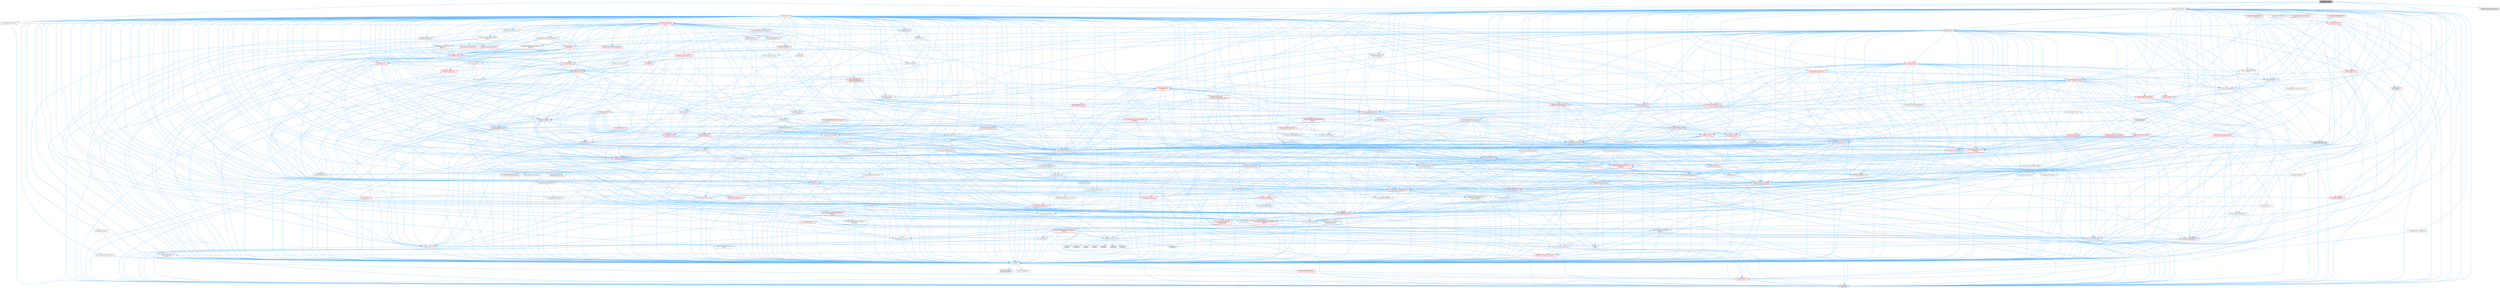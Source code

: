 digraph "AIDataProvider.h"
{
 // INTERACTIVE_SVG=YES
 // LATEX_PDF_SIZE
  bgcolor="transparent";
  edge [fontname=Helvetica,fontsize=10,labelfontname=Helvetica,labelfontsize=10];
  node [fontname=Helvetica,fontsize=10,shape=box,height=0.2,width=0.4];
  Node1 [id="Node000001",label="AIDataProvider.h",height=0.2,width=0.4,color="gray40", fillcolor="grey60", style="filled", fontcolor="black",tooltip=" "];
  Node1 -> Node2 [id="edge1_Node000001_Node000002",color="steelblue1",style="solid",tooltip=" "];
  Node2 [id="Node000002",label="CoreMinimal.h",height=0.2,width=0.4,color="grey40", fillcolor="white", style="filled",URL="$d7/d67/CoreMinimal_8h.html",tooltip=" "];
  Node2 -> Node3 [id="edge2_Node000002_Node000003",color="steelblue1",style="solid",tooltip=" "];
  Node3 [id="Node000003",label="CoreTypes.h",height=0.2,width=0.4,color="grey40", fillcolor="white", style="filled",URL="$dc/dec/CoreTypes_8h.html",tooltip=" "];
  Node3 -> Node4 [id="edge3_Node000003_Node000004",color="steelblue1",style="solid",tooltip=" "];
  Node4 [id="Node000004",label="HAL/Platform.h",height=0.2,width=0.4,color="red", fillcolor="#FFF0F0", style="filled",URL="$d9/dd0/Platform_8h.html",tooltip=" "];
  Node4 -> Node7 [id="edge4_Node000004_Node000007",color="steelblue1",style="solid",tooltip=" "];
  Node7 [id="Node000007",label="type_traits",height=0.2,width=0.4,color="grey60", fillcolor="#E0E0E0", style="filled",tooltip=" "];
  Node3 -> Node14 [id="edge5_Node000003_Node000014",color="steelblue1",style="solid",tooltip=" "];
  Node14 [id="Node000014",label="ProfilingDebugging\l/UMemoryDefines.h",height=0.2,width=0.4,color="grey40", fillcolor="white", style="filled",URL="$d2/da2/UMemoryDefines_8h.html",tooltip=" "];
  Node3 -> Node15 [id="edge6_Node000003_Node000015",color="steelblue1",style="solid",tooltip=" "];
  Node15 [id="Node000015",label="Misc/CoreMiscDefines.h",height=0.2,width=0.4,color="red", fillcolor="#FFF0F0", style="filled",URL="$da/d38/CoreMiscDefines_8h.html",tooltip=" "];
  Node15 -> Node4 [id="edge7_Node000015_Node000004",color="steelblue1",style="solid",tooltip=" "];
  Node3 -> Node16 [id="edge8_Node000003_Node000016",color="steelblue1",style="solid",tooltip=" "];
  Node16 [id="Node000016",label="Misc/CoreDefines.h",height=0.2,width=0.4,color="grey40", fillcolor="white", style="filled",URL="$d3/dd2/CoreDefines_8h.html",tooltip=" "];
  Node2 -> Node17 [id="edge9_Node000002_Node000017",color="steelblue1",style="solid",tooltip=" "];
  Node17 [id="Node000017",label="CoreFwd.h",height=0.2,width=0.4,color="grey40", fillcolor="white", style="filled",URL="$d1/d1e/CoreFwd_8h.html",tooltip=" "];
  Node17 -> Node3 [id="edge10_Node000017_Node000003",color="steelblue1",style="solid",tooltip=" "];
  Node17 -> Node18 [id="edge11_Node000017_Node000018",color="steelblue1",style="solid",tooltip=" "];
  Node18 [id="Node000018",label="Containers/ContainersFwd.h",height=0.2,width=0.4,color="grey40", fillcolor="white", style="filled",URL="$d4/d0a/ContainersFwd_8h.html",tooltip=" "];
  Node18 -> Node4 [id="edge12_Node000018_Node000004",color="steelblue1",style="solid",tooltip=" "];
  Node18 -> Node3 [id="edge13_Node000018_Node000003",color="steelblue1",style="solid",tooltip=" "];
  Node18 -> Node19 [id="edge14_Node000018_Node000019",color="steelblue1",style="solid",tooltip=" "];
  Node19 [id="Node000019",label="Traits/IsContiguousContainer.h",height=0.2,width=0.4,color="red", fillcolor="#FFF0F0", style="filled",URL="$d5/d3c/IsContiguousContainer_8h.html",tooltip=" "];
  Node19 -> Node3 [id="edge15_Node000019_Node000003",color="steelblue1",style="solid",tooltip=" "];
  Node17 -> Node22 [id="edge16_Node000017_Node000022",color="steelblue1",style="solid",tooltip=" "];
  Node22 [id="Node000022",label="Math/MathFwd.h",height=0.2,width=0.4,color="grey40", fillcolor="white", style="filled",URL="$d2/d10/MathFwd_8h.html",tooltip=" "];
  Node22 -> Node4 [id="edge17_Node000022_Node000004",color="steelblue1",style="solid",tooltip=" "];
  Node17 -> Node23 [id="edge18_Node000017_Node000023",color="steelblue1",style="solid",tooltip=" "];
  Node23 [id="Node000023",label="UObject/UObjectHierarchy\lFwd.h",height=0.2,width=0.4,color="grey40", fillcolor="white", style="filled",URL="$d3/d13/UObjectHierarchyFwd_8h.html",tooltip=" "];
  Node2 -> Node23 [id="edge19_Node000002_Node000023",color="steelblue1",style="solid",tooltip=" "];
  Node2 -> Node18 [id="edge20_Node000002_Node000018",color="steelblue1",style="solid",tooltip=" "];
  Node2 -> Node24 [id="edge21_Node000002_Node000024",color="steelblue1",style="solid",tooltip=" "];
  Node24 [id="Node000024",label="Misc/VarArgs.h",height=0.2,width=0.4,color="grey40", fillcolor="white", style="filled",URL="$d5/d6f/VarArgs_8h.html",tooltip=" "];
  Node24 -> Node3 [id="edge22_Node000024_Node000003",color="steelblue1",style="solid",tooltip=" "];
  Node2 -> Node25 [id="edge23_Node000002_Node000025",color="steelblue1",style="solid",tooltip=" "];
  Node25 [id="Node000025",label="Logging/LogVerbosity.h",height=0.2,width=0.4,color="grey40", fillcolor="white", style="filled",URL="$d2/d8f/LogVerbosity_8h.html",tooltip=" "];
  Node25 -> Node3 [id="edge24_Node000025_Node000003",color="steelblue1",style="solid",tooltip=" "];
  Node2 -> Node26 [id="edge25_Node000002_Node000026",color="steelblue1",style="solid",tooltip=" "];
  Node26 [id="Node000026",label="Misc/OutputDevice.h",height=0.2,width=0.4,color="grey40", fillcolor="white", style="filled",URL="$d7/d32/OutputDevice_8h.html",tooltip=" "];
  Node26 -> Node17 [id="edge26_Node000026_Node000017",color="steelblue1",style="solid",tooltip=" "];
  Node26 -> Node3 [id="edge27_Node000026_Node000003",color="steelblue1",style="solid",tooltip=" "];
  Node26 -> Node25 [id="edge28_Node000026_Node000025",color="steelblue1",style="solid",tooltip=" "];
  Node26 -> Node24 [id="edge29_Node000026_Node000024",color="steelblue1",style="solid",tooltip=" "];
  Node26 -> Node27 [id="edge30_Node000026_Node000027",color="steelblue1",style="solid",tooltip=" "];
  Node27 [id="Node000027",label="Templates/IsArrayOrRefOf\lTypeByPredicate.h",height=0.2,width=0.4,color="grey40", fillcolor="white", style="filled",URL="$d6/da1/IsArrayOrRefOfTypeByPredicate_8h.html",tooltip=" "];
  Node27 -> Node3 [id="edge31_Node000027_Node000003",color="steelblue1",style="solid",tooltip=" "];
  Node26 -> Node28 [id="edge32_Node000026_Node000028",color="steelblue1",style="solid",tooltip=" "];
  Node28 [id="Node000028",label="Templates/IsValidVariadic\lFunctionArg.h",height=0.2,width=0.4,color="red", fillcolor="#FFF0F0", style="filled",URL="$d0/dc8/IsValidVariadicFunctionArg_8h.html",tooltip=" "];
  Node28 -> Node3 [id="edge33_Node000028_Node000003",color="steelblue1",style="solid",tooltip=" "];
  Node28 -> Node7 [id="edge34_Node000028_Node000007",color="steelblue1",style="solid",tooltip=" "];
  Node26 -> Node30 [id="edge35_Node000026_Node000030",color="steelblue1",style="solid",tooltip=" "];
  Node30 [id="Node000030",label="Traits/IsCharEncodingCompatible\lWith.h",height=0.2,width=0.4,color="red", fillcolor="#FFF0F0", style="filled",URL="$df/dd1/IsCharEncodingCompatibleWith_8h.html",tooltip=" "];
  Node30 -> Node7 [id="edge36_Node000030_Node000007",color="steelblue1",style="solid",tooltip=" "];
  Node2 -> Node32 [id="edge37_Node000002_Node000032",color="steelblue1",style="solid",tooltip=" "];
  Node32 [id="Node000032",label="HAL/PlatformCrt.h",height=0.2,width=0.4,color="grey40", fillcolor="white", style="filled",URL="$d8/d75/PlatformCrt_8h.html",tooltip=" "];
  Node32 -> Node33 [id="edge38_Node000032_Node000033",color="steelblue1",style="solid",tooltip=" "];
  Node33 [id="Node000033",label="new",height=0.2,width=0.4,color="grey60", fillcolor="#E0E0E0", style="filled",tooltip=" "];
  Node32 -> Node34 [id="edge39_Node000032_Node000034",color="steelblue1",style="solid",tooltip=" "];
  Node34 [id="Node000034",label="wchar.h",height=0.2,width=0.4,color="grey60", fillcolor="#E0E0E0", style="filled",tooltip=" "];
  Node32 -> Node35 [id="edge40_Node000032_Node000035",color="steelblue1",style="solid",tooltip=" "];
  Node35 [id="Node000035",label="stddef.h",height=0.2,width=0.4,color="grey60", fillcolor="#E0E0E0", style="filled",tooltip=" "];
  Node32 -> Node36 [id="edge41_Node000032_Node000036",color="steelblue1",style="solid",tooltip=" "];
  Node36 [id="Node000036",label="stdlib.h",height=0.2,width=0.4,color="grey60", fillcolor="#E0E0E0", style="filled",tooltip=" "];
  Node32 -> Node37 [id="edge42_Node000032_Node000037",color="steelblue1",style="solid",tooltip=" "];
  Node37 [id="Node000037",label="stdio.h",height=0.2,width=0.4,color="grey60", fillcolor="#E0E0E0", style="filled",tooltip=" "];
  Node32 -> Node38 [id="edge43_Node000032_Node000038",color="steelblue1",style="solid",tooltip=" "];
  Node38 [id="Node000038",label="stdarg.h",height=0.2,width=0.4,color="grey60", fillcolor="#E0E0E0", style="filled",tooltip=" "];
  Node32 -> Node39 [id="edge44_Node000032_Node000039",color="steelblue1",style="solid",tooltip=" "];
  Node39 [id="Node000039",label="math.h",height=0.2,width=0.4,color="grey60", fillcolor="#E0E0E0", style="filled",tooltip=" "];
  Node32 -> Node40 [id="edge45_Node000032_Node000040",color="steelblue1",style="solid",tooltip=" "];
  Node40 [id="Node000040",label="float.h",height=0.2,width=0.4,color="grey60", fillcolor="#E0E0E0", style="filled",tooltip=" "];
  Node32 -> Node41 [id="edge46_Node000032_Node000041",color="steelblue1",style="solid",tooltip=" "];
  Node41 [id="Node000041",label="string.h",height=0.2,width=0.4,color="grey60", fillcolor="#E0E0E0", style="filled",tooltip=" "];
  Node2 -> Node42 [id="edge47_Node000002_Node000042",color="steelblue1",style="solid",tooltip=" "];
  Node42 [id="Node000042",label="HAL/PlatformMisc.h",height=0.2,width=0.4,color="red", fillcolor="#FFF0F0", style="filled",URL="$d0/df5/PlatformMisc_8h.html",tooltip=" "];
  Node42 -> Node3 [id="edge48_Node000042_Node000003",color="steelblue1",style="solid",tooltip=" "];
  Node42 -> Node43 [id="edge49_Node000042_Node000043",color="steelblue1",style="solid",tooltip=" "];
  Node43 [id="Node000043",label="GenericPlatform/GenericPlatform\lMisc.h",height=0.2,width=0.4,color="red", fillcolor="#FFF0F0", style="filled",URL="$db/d9a/GenericPlatformMisc_8h.html",tooltip=" "];
  Node43 -> Node44 [id="edge50_Node000043_Node000044",color="steelblue1",style="solid",tooltip=" "];
  Node44 [id="Node000044",label="Containers/StringFwd.h",height=0.2,width=0.4,color="red", fillcolor="#FFF0F0", style="filled",URL="$df/d37/StringFwd_8h.html",tooltip=" "];
  Node44 -> Node3 [id="edge51_Node000044_Node000003",color="steelblue1",style="solid",tooltip=" "];
  Node44 -> Node19 [id="edge52_Node000044_Node000019",color="steelblue1",style="solid",tooltip=" "];
  Node43 -> Node17 [id="edge53_Node000043_Node000017",color="steelblue1",style="solid",tooltip=" "];
  Node43 -> Node3 [id="edge54_Node000043_Node000003",color="steelblue1",style="solid",tooltip=" "];
  Node43 -> Node32 [id="edge55_Node000043_Node000032",color="steelblue1",style="solid",tooltip=" "];
  Node43 -> Node47 [id="edge56_Node000043_Node000047",color="steelblue1",style="solid",tooltip=" "];
  Node47 [id="Node000047",label="Math/NumericLimits.h",height=0.2,width=0.4,color="grey40", fillcolor="white", style="filled",URL="$df/d1b/NumericLimits_8h.html",tooltip=" "];
  Node47 -> Node3 [id="edge57_Node000047_Node000003",color="steelblue1",style="solid",tooltip=" "];
  Node43 -> Node49 [id="edge58_Node000043_Node000049",color="steelblue1",style="solid",tooltip=" "];
  Node49 [id="Node000049",label="Misc/EnumClassFlags.h",height=0.2,width=0.4,color="grey40", fillcolor="white", style="filled",URL="$d8/de7/EnumClassFlags_8h.html",tooltip=" "];
  Node2 -> Node61 [id="edge59_Node000002_Node000061",color="steelblue1",style="solid",tooltip=" "];
  Node61 [id="Node000061",label="Misc/AssertionMacros.h",height=0.2,width=0.4,color="red", fillcolor="#FFF0F0", style="filled",URL="$d0/dfa/AssertionMacros_8h.html",tooltip=" "];
  Node61 -> Node3 [id="edge60_Node000061_Node000003",color="steelblue1",style="solid",tooltip=" "];
  Node61 -> Node4 [id="edge61_Node000061_Node000004",color="steelblue1",style="solid",tooltip=" "];
  Node61 -> Node42 [id="edge62_Node000061_Node000042",color="steelblue1",style="solid",tooltip=" "];
  Node61 -> Node62 [id="edge63_Node000061_Node000062",color="steelblue1",style="solid",tooltip=" "];
  Node62 [id="Node000062",label="Templates/EnableIf.h",height=0.2,width=0.4,color="grey40", fillcolor="white", style="filled",URL="$d7/d60/EnableIf_8h.html",tooltip=" "];
  Node62 -> Node3 [id="edge64_Node000062_Node000003",color="steelblue1",style="solid",tooltip=" "];
  Node61 -> Node27 [id="edge65_Node000061_Node000027",color="steelblue1",style="solid",tooltip=" "];
  Node61 -> Node28 [id="edge66_Node000061_Node000028",color="steelblue1",style="solid",tooltip=" "];
  Node61 -> Node30 [id="edge67_Node000061_Node000030",color="steelblue1",style="solid",tooltip=" "];
  Node61 -> Node24 [id="edge68_Node000061_Node000024",color="steelblue1",style="solid",tooltip=" "];
  Node2 -> Node70 [id="edge69_Node000002_Node000070",color="steelblue1",style="solid",tooltip=" "];
  Node70 [id="Node000070",label="Templates/IsPointer.h",height=0.2,width=0.4,color="grey40", fillcolor="white", style="filled",URL="$d7/d05/IsPointer_8h.html",tooltip=" "];
  Node70 -> Node3 [id="edge70_Node000070_Node000003",color="steelblue1",style="solid",tooltip=" "];
  Node2 -> Node71 [id="edge71_Node000002_Node000071",color="steelblue1",style="solid",tooltip=" "];
  Node71 [id="Node000071",label="HAL/PlatformMemory.h",height=0.2,width=0.4,color="red", fillcolor="#FFF0F0", style="filled",URL="$de/d68/PlatformMemory_8h.html",tooltip=" "];
  Node71 -> Node3 [id="edge72_Node000071_Node000003",color="steelblue1",style="solid",tooltip=" "];
  Node2 -> Node54 [id="edge73_Node000002_Node000054",color="steelblue1",style="solid",tooltip=" "];
  Node54 [id="Node000054",label="HAL/PlatformAtomics.h",height=0.2,width=0.4,color="red", fillcolor="#FFF0F0", style="filled",URL="$d3/d36/PlatformAtomics_8h.html",tooltip=" "];
  Node54 -> Node3 [id="edge74_Node000054_Node000003",color="steelblue1",style="solid",tooltip=" "];
  Node2 -> Node76 [id="edge75_Node000002_Node000076",color="steelblue1",style="solid",tooltip=" "];
  Node76 [id="Node000076",label="Misc/Exec.h",height=0.2,width=0.4,color="grey40", fillcolor="white", style="filled",URL="$de/ddb/Exec_8h.html",tooltip=" "];
  Node76 -> Node3 [id="edge76_Node000076_Node000003",color="steelblue1",style="solid",tooltip=" "];
  Node76 -> Node61 [id="edge77_Node000076_Node000061",color="steelblue1",style="solid",tooltip=" "];
  Node2 -> Node77 [id="edge78_Node000002_Node000077",color="steelblue1",style="solid",tooltip=" "];
  Node77 [id="Node000077",label="HAL/MemoryBase.h",height=0.2,width=0.4,color="red", fillcolor="#FFF0F0", style="filled",URL="$d6/d9f/MemoryBase_8h.html",tooltip=" "];
  Node77 -> Node3 [id="edge79_Node000077_Node000003",color="steelblue1",style="solid",tooltip=" "];
  Node77 -> Node54 [id="edge80_Node000077_Node000054",color="steelblue1",style="solid",tooltip=" "];
  Node77 -> Node32 [id="edge81_Node000077_Node000032",color="steelblue1",style="solid",tooltip=" "];
  Node77 -> Node76 [id="edge82_Node000077_Node000076",color="steelblue1",style="solid",tooltip=" "];
  Node77 -> Node26 [id="edge83_Node000077_Node000026",color="steelblue1",style="solid",tooltip=" "];
  Node2 -> Node87 [id="edge84_Node000002_Node000087",color="steelblue1",style="solid",tooltip=" "];
  Node87 [id="Node000087",label="HAL/UnrealMemory.h",height=0.2,width=0.4,color="red", fillcolor="#FFF0F0", style="filled",URL="$d9/d96/UnrealMemory_8h.html",tooltip=" "];
  Node87 -> Node3 [id="edge85_Node000087_Node000003",color="steelblue1",style="solid",tooltip=" "];
  Node87 -> Node77 [id="edge86_Node000087_Node000077",color="steelblue1",style="solid",tooltip=" "];
  Node87 -> Node71 [id="edge87_Node000087_Node000071",color="steelblue1",style="solid",tooltip=" "];
  Node87 -> Node70 [id="edge88_Node000087_Node000070",color="steelblue1",style="solid",tooltip=" "];
  Node2 -> Node89 [id="edge89_Node000002_Node000089",color="steelblue1",style="solid",tooltip=" "];
  Node89 [id="Node000089",label="Templates/IsArithmetic.h",height=0.2,width=0.4,color="grey40", fillcolor="white", style="filled",URL="$d2/d5d/IsArithmetic_8h.html",tooltip=" "];
  Node89 -> Node3 [id="edge90_Node000089_Node000003",color="steelblue1",style="solid",tooltip=" "];
  Node2 -> Node83 [id="edge91_Node000002_Node000083",color="steelblue1",style="solid",tooltip=" "];
  Node83 [id="Node000083",label="Templates/AndOrNot.h",height=0.2,width=0.4,color="grey40", fillcolor="white", style="filled",URL="$db/d0a/AndOrNot_8h.html",tooltip=" "];
  Node83 -> Node3 [id="edge92_Node000083_Node000003",color="steelblue1",style="solid",tooltip=" "];
  Node2 -> Node90 [id="edge93_Node000002_Node000090",color="steelblue1",style="solid",tooltip=" "];
  Node90 [id="Node000090",label="Templates/IsPODType.h",height=0.2,width=0.4,color="grey40", fillcolor="white", style="filled",URL="$d7/db1/IsPODType_8h.html",tooltip=" "];
  Node90 -> Node3 [id="edge94_Node000090_Node000003",color="steelblue1",style="solid",tooltip=" "];
  Node2 -> Node91 [id="edge95_Node000002_Node000091",color="steelblue1",style="solid",tooltip=" "];
  Node91 [id="Node000091",label="Templates/IsUECoreType.h",height=0.2,width=0.4,color="grey40", fillcolor="white", style="filled",URL="$d1/db8/IsUECoreType_8h.html",tooltip=" "];
  Node91 -> Node3 [id="edge96_Node000091_Node000003",color="steelblue1",style="solid",tooltip=" "];
  Node91 -> Node7 [id="edge97_Node000091_Node000007",color="steelblue1",style="solid",tooltip=" "];
  Node2 -> Node84 [id="edge98_Node000002_Node000084",color="steelblue1",style="solid",tooltip=" "];
  Node84 [id="Node000084",label="Templates/IsTriviallyCopy\lConstructible.h",height=0.2,width=0.4,color="grey40", fillcolor="white", style="filled",URL="$d3/d78/IsTriviallyCopyConstructible_8h.html",tooltip=" "];
  Node84 -> Node3 [id="edge99_Node000084_Node000003",color="steelblue1",style="solid",tooltip=" "];
  Node84 -> Node7 [id="edge100_Node000084_Node000007",color="steelblue1",style="solid",tooltip=" "];
  Node2 -> Node92 [id="edge101_Node000002_Node000092",color="steelblue1",style="solid",tooltip=" "];
  Node92 [id="Node000092",label="Templates/UnrealTypeTraits.h",height=0.2,width=0.4,color="red", fillcolor="#FFF0F0", style="filled",URL="$d2/d2d/UnrealTypeTraits_8h.html",tooltip=" "];
  Node92 -> Node3 [id="edge102_Node000092_Node000003",color="steelblue1",style="solid",tooltip=" "];
  Node92 -> Node70 [id="edge103_Node000092_Node000070",color="steelblue1",style="solid",tooltip=" "];
  Node92 -> Node61 [id="edge104_Node000092_Node000061",color="steelblue1",style="solid",tooltip=" "];
  Node92 -> Node83 [id="edge105_Node000092_Node000083",color="steelblue1",style="solid",tooltip=" "];
  Node92 -> Node62 [id="edge106_Node000092_Node000062",color="steelblue1",style="solid",tooltip=" "];
  Node92 -> Node89 [id="edge107_Node000092_Node000089",color="steelblue1",style="solid",tooltip=" "];
  Node92 -> Node93 [id="edge108_Node000092_Node000093",color="steelblue1",style="solid",tooltip=" "];
  Node93 [id="Node000093",label="Templates/Models.h",height=0.2,width=0.4,color="red", fillcolor="#FFF0F0", style="filled",URL="$d3/d0c/Models_8h.html",tooltip=" "];
  Node92 -> Node90 [id="edge109_Node000092_Node000090",color="steelblue1",style="solid",tooltip=" "];
  Node92 -> Node91 [id="edge110_Node000092_Node000091",color="steelblue1",style="solid",tooltip=" "];
  Node92 -> Node84 [id="edge111_Node000092_Node000084",color="steelblue1",style="solid",tooltip=" "];
  Node2 -> Node62 [id="edge112_Node000002_Node000062",color="steelblue1",style="solid",tooltip=" "];
  Node2 -> Node94 [id="edge113_Node000002_Node000094",color="steelblue1",style="solid",tooltip=" "];
  Node94 [id="Node000094",label="Templates/RemoveReference.h",height=0.2,width=0.4,color="grey40", fillcolor="white", style="filled",URL="$da/dbe/RemoveReference_8h.html",tooltip=" "];
  Node94 -> Node3 [id="edge114_Node000094_Node000003",color="steelblue1",style="solid",tooltip=" "];
  Node2 -> Node95 [id="edge115_Node000002_Node000095",color="steelblue1",style="solid",tooltip=" "];
  Node95 [id="Node000095",label="Templates/IntegralConstant.h",height=0.2,width=0.4,color="grey40", fillcolor="white", style="filled",URL="$db/d1b/IntegralConstant_8h.html",tooltip=" "];
  Node95 -> Node3 [id="edge116_Node000095_Node000003",color="steelblue1",style="solid",tooltip=" "];
  Node2 -> Node96 [id="edge117_Node000002_Node000096",color="steelblue1",style="solid",tooltip=" "];
  Node96 [id="Node000096",label="Templates/IsClass.h",height=0.2,width=0.4,color="grey40", fillcolor="white", style="filled",URL="$db/dcb/IsClass_8h.html",tooltip=" "];
  Node96 -> Node3 [id="edge118_Node000096_Node000003",color="steelblue1",style="solid",tooltip=" "];
  Node2 -> Node97 [id="edge119_Node000002_Node000097",color="steelblue1",style="solid",tooltip=" "];
  Node97 [id="Node000097",label="Templates/TypeCompatible\lBytes.h",height=0.2,width=0.4,color="grey40", fillcolor="white", style="filled",URL="$df/d0a/TypeCompatibleBytes_8h.html",tooltip=" "];
  Node97 -> Node3 [id="edge120_Node000097_Node000003",color="steelblue1",style="solid",tooltip=" "];
  Node97 -> Node41 [id="edge121_Node000097_Node000041",color="steelblue1",style="solid",tooltip=" "];
  Node97 -> Node33 [id="edge122_Node000097_Node000033",color="steelblue1",style="solid",tooltip=" "];
  Node97 -> Node7 [id="edge123_Node000097_Node000007",color="steelblue1",style="solid",tooltip=" "];
  Node2 -> Node19 [id="edge124_Node000002_Node000019",color="steelblue1",style="solid",tooltip=" "];
  Node2 -> Node98 [id="edge125_Node000002_Node000098",color="steelblue1",style="solid",tooltip=" "];
  Node98 [id="Node000098",label="Templates/UnrealTemplate.h",height=0.2,width=0.4,color="red", fillcolor="#FFF0F0", style="filled",URL="$d4/d24/UnrealTemplate_8h.html",tooltip=" "];
  Node98 -> Node3 [id="edge126_Node000098_Node000003",color="steelblue1",style="solid",tooltip=" "];
  Node98 -> Node70 [id="edge127_Node000098_Node000070",color="steelblue1",style="solid",tooltip=" "];
  Node98 -> Node87 [id="edge128_Node000098_Node000087",color="steelblue1",style="solid",tooltip=" "];
  Node98 -> Node92 [id="edge129_Node000098_Node000092",color="steelblue1",style="solid",tooltip=" "];
  Node98 -> Node94 [id="edge130_Node000098_Node000094",color="steelblue1",style="solid",tooltip=" "];
  Node98 -> Node97 [id="edge131_Node000098_Node000097",color="steelblue1",style="solid",tooltip=" "];
  Node98 -> Node19 [id="edge132_Node000098_Node000019",color="steelblue1",style="solid",tooltip=" "];
  Node98 -> Node7 [id="edge133_Node000098_Node000007",color="steelblue1",style="solid",tooltip=" "];
  Node2 -> Node47 [id="edge134_Node000002_Node000047",color="steelblue1",style="solid",tooltip=" "];
  Node2 -> Node102 [id="edge135_Node000002_Node000102",color="steelblue1",style="solid",tooltip=" "];
  Node102 [id="Node000102",label="HAL/PlatformMath.h",height=0.2,width=0.4,color="red", fillcolor="#FFF0F0", style="filled",URL="$dc/d53/PlatformMath_8h.html",tooltip=" "];
  Node102 -> Node3 [id="edge136_Node000102_Node000003",color="steelblue1",style="solid",tooltip=" "];
  Node2 -> Node85 [id="edge137_Node000002_Node000085",color="steelblue1",style="solid",tooltip=" "];
  Node85 [id="Node000085",label="Templates/IsTriviallyCopy\lAssignable.h",height=0.2,width=0.4,color="grey40", fillcolor="white", style="filled",URL="$d2/df2/IsTriviallyCopyAssignable_8h.html",tooltip=" "];
  Node85 -> Node3 [id="edge138_Node000085_Node000003",color="steelblue1",style="solid",tooltip=" "];
  Node85 -> Node7 [id="edge139_Node000085_Node000007",color="steelblue1",style="solid",tooltip=" "];
  Node2 -> Node110 [id="edge140_Node000002_Node000110",color="steelblue1",style="solid",tooltip=" "];
  Node110 [id="Node000110",label="Templates/MemoryOps.h",height=0.2,width=0.4,color="red", fillcolor="#FFF0F0", style="filled",URL="$db/dea/MemoryOps_8h.html",tooltip=" "];
  Node110 -> Node3 [id="edge141_Node000110_Node000003",color="steelblue1",style="solid",tooltip=" "];
  Node110 -> Node87 [id="edge142_Node000110_Node000087",color="steelblue1",style="solid",tooltip=" "];
  Node110 -> Node85 [id="edge143_Node000110_Node000085",color="steelblue1",style="solid",tooltip=" "];
  Node110 -> Node84 [id="edge144_Node000110_Node000084",color="steelblue1",style="solid",tooltip=" "];
  Node110 -> Node92 [id="edge145_Node000110_Node000092",color="steelblue1",style="solid",tooltip=" "];
  Node110 -> Node33 [id="edge146_Node000110_Node000033",color="steelblue1",style="solid",tooltip=" "];
  Node110 -> Node7 [id="edge147_Node000110_Node000007",color="steelblue1",style="solid",tooltip=" "];
  Node2 -> Node111 [id="edge148_Node000002_Node000111",color="steelblue1",style="solid",tooltip=" "];
  Node111 [id="Node000111",label="Containers/ContainerAllocation\lPolicies.h",height=0.2,width=0.4,color="red", fillcolor="#FFF0F0", style="filled",URL="$d7/dff/ContainerAllocationPolicies_8h.html",tooltip=" "];
  Node111 -> Node3 [id="edge149_Node000111_Node000003",color="steelblue1",style="solid",tooltip=" "];
  Node111 -> Node111 [id="edge150_Node000111_Node000111",color="steelblue1",style="solid",tooltip=" "];
  Node111 -> Node102 [id="edge151_Node000111_Node000102",color="steelblue1",style="solid",tooltip=" "];
  Node111 -> Node87 [id="edge152_Node000111_Node000087",color="steelblue1",style="solid",tooltip=" "];
  Node111 -> Node47 [id="edge153_Node000111_Node000047",color="steelblue1",style="solid",tooltip=" "];
  Node111 -> Node61 [id="edge154_Node000111_Node000061",color="steelblue1",style="solid",tooltip=" "];
  Node111 -> Node110 [id="edge155_Node000111_Node000110",color="steelblue1",style="solid",tooltip=" "];
  Node111 -> Node97 [id="edge156_Node000111_Node000097",color="steelblue1",style="solid",tooltip=" "];
  Node111 -> Node7 [id="edge157_Node000111_Node000007",color="steelblue1",style="solid",tooltip=" "];
  Node2 -> Node114 [id="edge158_Node000002_Node000114",color="steelblue1",style="solid",tooltip=" "];
  Node114 [id="Node000114",label="Templates/IsEnumClass.h",height=0.2,width=0.4,color="grey40", fillcolor="white", style="filled",URL="$d7/d15/IsEnumClass_8h.html",tooltip=" "];
  Node114 -> Node3 [id="edge159_Node000114_Node000003",color="steelblue1",style="solid",tooltip=" "];
  Node114 -> Node83 [id="edge160_Node000114_Node000083",color="steelblue1",style="solid",tooltip=" "];
  Node2 -> Node115 [id="edge161_Node000002_Node000115",color="steelblue1",style="solid",tooltip=" "];
  Node115 [id="Node000115",label="HAL/PlatformProperties.h",height=0.2,width=0.4,color="red", fillcolor="#FFF0F0", style="filled",URL="$d9/db0/PlatformProperties_8h.html",tooltip=" "];
  Node115 -> Node3 [id="edge162_Node000115_Node000003",color="steelblue1",style="solid",tooltip=" "];
  Node2 -> Node118 [id="edge163_Node000002_Node000118",color="steelblue1",style="solid",tooltip=" "];
  Node118 [id="Node000118",label="Misc/EngineVersionBase.h",height=0.2,width=0.4,color="grey40", fillcolor="white", style="filled",URL="$d5/d2b/EngineVersionBase_8h.html",tooltip=" "];
  Node118 -> Node3 [id="edge164_Node000118_Node000003",color="steelblue1",style="solid",tooltip=" "];
  Node2 -> Node119 [id="edge165_Node000002_Node000119",color="steelblue1",style="solid",tooltip=" "];
  Node119 [id="Node000119",label="Internationalization\l/TextNamespaceFwd.h",height=0.2,width=0.4,color="grey40", fillcolor="white", style="filled",URL="$d8/d97/TextNamespaceFwd_8h.html",tooltip=" "];
  Node119 -> Node3 [id="edge166_Node000119_Node000003",color="steelblue1",style="solid",tooltip=" "];
  Node2 -> Node120 [id="edge167_Node000002_Node000120",color="steelblue1",style="solid",tooltip=" "];
  Node120 [id="Node000120",label="Serialization/Archive.h",height=0.2,width=0.4,color="red", fillcolor="#FFF0F0", style="filled",URL="$d7/d3b/Archive_8h.html",tooltip=" "];
  Node120 -> Node17 [id="edge168_Node000120_Node000017",color="steelblue1",style="solid",tooltip=" "];
  Node120 -> Node3 [id="edge169_Node000120_Node000003",color="steelblue1",style="solid",tooltip=" "];
  Node120 -> Node115 [id="edge170_Node000120_Node000115",color="steelblue1",style="solid",tooltip=" "];
  Node120 -> Node119 [id="edge171_Node000120_Node000119",color="steelblue1",style="solid",tooltip=" "];
  Node120 -> Node22 [id="edge172_Node000120_Node000022",color="steelblue1",style="solid",tooltip=" "];
  Node120 -> Node61 [id="edge173_Node000120_Node000061",color="steelblue1",style="solid",tooltip=" "];
  Node120 -> Node118 [id="edge174_Node000120_Node000118",color="steelblue1",style="solid",tooltip=" "];
  Node120 -> Node24 [id="edge175_Node000120_Node000024",color="steelblue1",style="solid",tooltip=" "];
  Node120 -> Node62 [id="edge176_Node000120_Node000062",color="steelblue1",style="solid",tooltip=" "];
  Node120 -> Node27 [id="edge177_Node000120_Node000027",color="steelblue1",style="solid",tooltip=" "];
  Node120 -> Node114 [id="edge178_Node000120_Node000114",color="steelblue1",style="solid",tooltip=" "];
  Node120 -> Node107 [id="edge179_Node000120_Node000107",color="steelblue1",style="solid",tooltip=" "];
  Node107 [id="Node000107",label="Templates/IsSigned.h",height=0.2,width=0.4,color="grey40", fillcolor="white", style="filled",URL="$d8/dd8/IsSigned_8h.html",tooltip=" "];
  Node107 -> Node3 [id="edge180_Node000107_Node000003",color="steelblue1",style="solid",tooltip=" "];
  Node120 -> Node28 [id="edge181_Node000120_Node000028",color="steelblue1",style="solid",tooltip=" "];
  Node120 -> Node98 [id="edge182_Node000120_Node000098",color="steelblue1",style="solid",tooltip=" "];
  Node120 -> Node30 [id="edge183_Node000120_Node000030",color="steelblue1",style="solid",tooltip=" "];
  Node120 -> Node123 [id="edge184_Node000120_Node000123",color="steelblue1",style="solid",tooltip=" "];
  Node123 [id="Node000123",label="UObject/ObjectVersion.h",height=0.2,width=0.4,color="grey40", fillcolor="white", style="filled",URL="$da/d63/ObjectVersion_8h.html",tooltip=" "];
  Node123 -> Node3 [id="edge185_Node000123_Node000003",color="steelblue1",style="solid",tooltip=" "];
  Node2 -> Node124 [id="edge186_Node000002_Node000124",color="steelblue1",style="solid",tooltip=" "];
  Node124 [id="Node000124",label="Templates/Less.h",height=0.2,width=0.4,color="grey40", fillcolor="white", style="filled",URL="$de/dc8/Less_8h.html",tooltip=" "];
  Node124 -> Node3 [id="edge187_Node000124_Node000003",color="steelblue1",style="solid",tooltip=" "];
  Node124 -> Node98 [id="edge188_Node000124_Node000098",color="steelblue1",style="solid",tooltip=" "];
  Node2 -> Node125 [id="edge189_Node000002_Node000125",color="steelblue1",style="solid",tooltip=" "];
  Node125 [id="Node000125",label="Templates/Sorting.h",height=0.2,width=0.4,color="red", fillcolor="#FFF0F0", style="filled",URL="$d3/d9e/Sorting_8h.html",tooltip=" "];
  Node125 -> Node3 [id="edge190_Node000125_Node000003",color="steelblue1",style="solid",tooltip=" "];
  Node125 -> Node102 [id="edge191_Node000125_Node000102",color="steelblue1",style="solid",tooltip=" "];
  Node125 -> Node124 [id="edge192_Node000125_Node000124",color="steelblue1",style="solid",tooltip=" "];
  Node2 -> Node136 [id="edge193_Node000002_Node000136",color="steelblue1",style="solid",tooltip=" "];
  Node136 [id="Node000136",label="Misc/Char.h",height=0.2,width=0.4,color="red", fillcolor="#FFF0F0", style="filled",URL="$d0/d58/Char_8h.html",tooltip=" "];
  Node136 -> Node3 [id="edge194_Node000136_Node000003",color="steelblue1",style="solid",tooltip=" "];
  Node136 -> Node7 [id="edge195_Node000136_Node000007",color="steelblue1",style="solid",tooltip=" "];
  Node2 -> Node139 [id="edge196_Node000002_Node000139",color="steelblue1",style="solid",tooltip=" "];
  Node139 [id="Node000139",label="GenericPlatform/GenericPlatform\lStricmp.h",height=0.2,width=0.4,color="grey40", fillcolor="white", style="filled",URL="$d2/d86/GenericPlatformStricmp_8h.html",tooltip=" "];
  Node139 -> Node3 [id="edge197_Node000139_Node000003",color="steelblue1",style="solid",tooltip=" "];
  Node2 -> Node140 [id="edge198_Node000002_Node000140",color="steelblue1",style="solid",tooltip=" "];
  Node140 [id="Node000140",label="GenericPlatform/GenericPlatform\lString.h",height=0.2,width=0.4,color="red", fillcolor="#FFF0F0", style="filled",URL="$dd/d20/GenericPlatformString_8h.html",tooltip=" "];
  Node140 -> Node3 [id="edge199_Node000140_Node000003",color="steelblue1",style="solid",tooltip=" "];
  Node140 -> Node139 [id="edge200_Node000140_Node000139",color="steelblue1",style="solid",tooltip=" "];
  Node140 -> Node62 [id="edge201_Node000140_Node000062",color="steelblue1",style="solid",tooltip=" "];
  Node140 -> Node30 [id="edge202_Node000140_Node000030",color="steelblue1",style="solid",tooltip=" "];
  Node140 -> Node7 [id="edge203_Node000140_Node000007",color="steelblue1",style="solid",tooltip=" "];
  Node2 -> Node73 [id="edge204_Node000002_Node000073",color="steelblue1",style="solid",tooltip=" "];
  Node73 [id="Node000073",label="HAL/PlatformString.h",height=0.2,width=0.4,color="red", fillcolor="#FFF0F0", style="filled",URL="$db/db5/PlatformString_8h.html",tooltip=" "];
  Node73 -> Node3 [id="edge205_Node000073_Node000003",color="steelblue1",style="solid",tooltip=" "];
  Node2 -> Node143 [id="edge206_Node000002_Node000143",color="steelblue1",style="solid",tooltip=" "];
  Node143 [id="Node000143",label="Misc/CString.h",height=0.2,width=0.4,color="grey40", fillcolor="white", style="filled",URL="$d2/d49/CString_8h.html",tooltip=" "];
  Node143 -> Node3 [id="edge207_Node000143_Node000003",color="steelblue1",style="solid",tooltip=" "];
  Node143 -> Node32 [id="edge208_Node000143_Node000032",color="steelblue1",style="solid",tooltip=" "];
  Node143 -> Node73 [id="edge209_Node000143_Node000073",color="steelblue1",style="solid",tooltip=" "];
  Node143 -> Node61 [id="edge210_Node000143_Node000061",color="steelblue1",style="solid",tooltip=" "];
  Node143 -> Node136 [id="edge211_Node000143_Node000136",color="steelblue1",style="solid",tooltip=" "];
  Node143 -> Node24 [id="edge212_Node000143_Node000024",color="steelblue1",style="solid",tooltip=" "];
  Node143 -> Node27 [id="edge213_Node000143_Node000027",color="steelblue1",style="solid",tooltip=" "];
  Node143 -> Node28 [id="edge214_Node000143_Node000028",color="steelblue1",style="solid",tooltip=" "];
  Node143 -> Node30 [id="edge215_Node000143_Node000030",color="steelblue1",style="solid",tooltip=" "];
  Node2 -> Node144 [id="edge216_Node000002_Node000144",color="steelblue1",style="solid",tooltip=" "];
  Node144 [id="Node000144",label="Misc/Crc.h",height=0.2,width=0.4,color="red", fillcolor="#FFF0F0", style="filled",URL="$d4/dd2/Crc_8h.html",tooltip=" "];
  Node144 -> Node3 [id="edge217_Node000144_Node000003",color="steelblue1",style="solid",tooltip=" "];
  Node144 -> Node73 [id="edge218_Node000144_Node000073",color="steelblue1",style="solid",tooltip=" "];
  Node144 -> Node61 [id="edge219_Node000144_Node000061",color="steelblue1",style="solid",tooltip=" "];
  Node144 -> Node143 [id="edge220_Node000144_Node000143",color="steelblue1",style="solid",tooltip=" "];
  Node144 -> Node136 [id="edge221_Node000144_Node000136",color="steelblue1",style="solid",tooltip=" "];
  Node144 -> Node92 [id="edge222_Node000144_Node000092",color="steelblue1",style="solid",tooltip=" "];
  Node2 -> Node135 [id="edge223_Node000002_Node000135",color="steelblue1",style="solid",tooltip=" "];
  Node135 [id="Node000135",label="Math/UnrealMathUtility.h",height=0.2,width=0.4,color="red", fillcolor="#FFF0F0", style="filled",URL="$db/db8/UnrealMathUtility_8h.html",tooltip=" "];
  Node135 -> Node3 [id="edge224_Node000135_Node000003",color="steelblue1",style="solid",tooltip=" "];
  Node135 -> Node61 [id="edge225_Node000135_Node000061",color="steelblue1",style="solid",tooltip=" "];
  Node135 -> Node102 [id="edge226_Node000135_Node000102",color="steelblue1",style="solid",tooltip=" "];
  Node135 -> Node22 [id="edge227_Node000135_Node000022",color="steelblue1",style="solid",tooltip=" "];
  Node2 -> Node145 [id="edge228_Node000002_Node000145",color="steelblue1",style="solid",tooltip=" "];
  Node145 [id="Node000145",label="Containers/UnrealString.h",height=0.2,width=0.4,color="red", fillcolor="#FFF0F0", style="filled",URL="$d5/dba/UnrealString_8h.html",tooltip=" "];
  Node2 -> Node149 [id="edge229_Node000002_Node000149",color="steelblue1",style="solid",tooltip=" "];
  Node149 [id="Node000149",label="Containers/Array.h",height=0.2,width=0.4,color="red", fillcolor="#FFF0F0", style="filled",URL="$df/dd0/Array_8h.html",tooltip=" "];
  Node149 -> Node3 [id="edge230_Node000149_Node000003",color="steelblue1",style="solid",tooltip=" "];
  Node149 -> Node61 [id="edge231_Node000149_Node000061",color="steelblue1",style="solid",tooltip=" "];
  Node149 -> Node87 [id="edge232_Node000149_Node000087",color="steelblue1",style="solid",tooltip=" "];
  Node149 -> Node92 [id="edge233_Node000149_Node000092",color="steelblue1",style="solid",tooltip=" "];
  Node149 -> Node98 [id="edge234_Node000149_Node000098",color="steelblue1",style="solid",tooltip=" "];
  Node149 -> Node111 [id="edge235_Node000149_Node000111",color="steelblue1",style="solid",tooltip=" "];
  Node149 -> Node120 [id="edge236_Node000149_Node000120",color="steelblue1",style="solid",tooltip=" "];
  Node149 -> Node170 [id="edge237_Node000149_Node000170",color="steelblue1",style="solid",tooltip=" "];
  Node170 [id="Node000170",label="Concepts/GetTypeHashable.h",height=0.2,width=0.4,color="grey40", fillcolor="white", style="filled",URL="$d3/da2/GetTypeHashable_8h.html",tooltip=" "];
  Node170 -> Node3 [id="edge238_Node000170_Node000003",color="steelblue1",style="solid",tooltip=" "];
  Node170 -> Node161 [id="edge239_Node000170_Node000161",color="steelblue1",style="solid",tooltip=" "];
  Node161 [id="Node000161",label="Templates/TypeHash.h",height=0.2,width=0.4,color="red", fillcolor="#FFF0F0", style="filled",URL="$d1/d62/TypeHash_8h.html",tooltip=" "];
  Node161 -> Node3 [id="edge240_Node000161_Node000003",color="steelblue1",style="solid",tooltip=" "];
  Node161 -> Node144 [id="edge241_Node000161_Node000144",color="steelblue1",style="solid",tooltip=" "];
  Node161 -> Node7 [id="edge242_Node000161_Node000007",color="steelblue1",style="solid",tooltip=" "];
  Node149 -> Node128 [id="edge243_Node000149_Node000128",color="steelblue1",style="solid",tooltip=" "];
  Node128 [id="Node000128",label="Templates/Invoke.h",height=0.2,width=0.4,color="red", fillcolor="#FFF0F0", style="filled",URL="$d7/deb/Invoke_8h.html",tooltip=" "];
  Node128 -> Node3 [id="edge244_Node000128_Node000003",color="steelblue1",style="solid",tooltip=" "];
  Node128 -> Node98 [id="edge245_Node000128_Node000098",color="steelblue1",style="solid",tooltip=" "];
  Node128 -> Node7 [id="edge246_Node000128_Node000007",color="steelblue1",style="solid",tooltip=" "];
  Node149 -> Node124 [id="edge247_Node000149_Node000124",color="steelblue1",style="solid",tooltip=" "];
  Node149 -> Node125 [id="edge248_Node000149_Node000125",color="steelblue1",style="solid",tooltip=" "];
  Node149 -> Node172 [id="edge249_Node000149_Node000172",color="steelblue1",style="solid",tooltip=" "];
  Node172 [id="Node000172",label="Templates/AlignmentTemplates.h",height=0.2,width=0.4,color="grey40", fillcolor="white", style="filled",URL="$dd/d32/AlignmentTemplates_8h.html",tooltip=" "];
  Node172 -> Node3 [id="edge250_Node000172_Node000003",color="steelblue1",style="solid",tooltip=" "];
  Node172 -> Node81 [id="edge251_Node000172_Node000081",color="steelblue1",style="solid",tooltip=" "];
  Node81 [id="Node000081",label="Templates/IsIntegral.h",height=0.2,width=0.4,color="grey40", fillcolor="white", style="filled",URL="$da/d64/IsIntegral_8h.html",tooltip=" "];
  Node81 -> Node3 [id="edge252_Node000081_Node000003",color="steelblue1",style="solid",tooltip=" "];
  Node172 -> Node70 [id="edge253_Node000172_Node000070",color="steelblue1",style="solid",tooltip=" "];
  Node149 -> Node7 [id="edge254_Node000149_Node000007",color="steelblue1",style="solid",tooltip=" "];
  Node2 -> Node173 [id="edge255_Node000002_Node000173",color="steelblue1",style="solid",tooltip=" "];
  Node173 [id="Node000173",label="Misc/FrameNumber.h",height=0.2,width=0.4,color="grey40", fillcolor="white", style="filled",URL="$dd/dbd/FrameNumber_8h.html",tooltip=" "];
  Node173 -> Node3 [id="edge256_Node000173_Node000003",color="steelblue1",style="solid",tooltip=" "];
  Node173 -> Node47 [id="edge257_Node000173_Node000047",color="steelblue1",style="solid",tooltip=" "];
  Node173 -> Node135 [id="edge258_Node000173_Node000135",color="steelblue1",style="solid",tooltip=" "];
  Node173 -> Node62 [id="edge259_Node000173_Node000062",color="steelblue1",style="solid",tooltip=" "];
  Node173 -> Node92 [id="edge260_Node000173_Node000092",color="steelblue1",style="solid",tooltip=" "];
  Node2 -> Node174 [id="edge261_Node000002_Node000174",color="steelblue1",style="solid",tooltip=" "];
  Node174 [id="Node000174",label="Misc/Timespan.h",height=0.2,width=0.4,color="grey40", fillcolor="white", style="filled",URL="$da/dd9/Timespan_8h.html",tooltip=" "];
  Node174 -> Node3 [id="edge262_Node000174_Node000003",color="steelblue1",style="solid",tooltip=" "];
  Node174 -> Node175 [id="edge263_Node000174_Node000175",color="steelblue1",style="solid",tooltip=" "];
  Node175 [id="Node000175",label="Math/Interval.h",height=0.2,width=0.4,color="grey40", fillcolor="white", style="filled",URL="$d1/d55/Interval_8h.html",tooltip=" "];
  Node175 -> Node3 [id="edge264_Node000175_Node000003",color="steelblue1",style="solid",tooltip=" "];
  Node175 -> Node89 [id="edge265_Node000175_Node000089",color="steelblue1",style="solid",tooltip=" "];
  Node175 -> Node92 [id="edge266_Node000175_Node000092",color="steelblue1",style="solid",tooltip=" "];
  Node175 -> Node47 [id="edge267_Node000175_Node000047",color="steelblue1",style="solid",tooltip=" "];
  Node175 -> Node135 [id="edge268_Node000175_Node000135",color="steelblue1",style="solid",tooltip=" "];
  Node174 -> Node135 [id="edge269_Node000174_Node000135",color="steelblue1",style="solid",tooltip=" "];
  Node174 -> Node61 [id="edge270_Node000174_Node000061",color="steelblue1",style="solid",tooltip=" "];
  Node2 -> Node176 [id="edge271_Node000002_Node000176",color="steelblue1",style="solid",tooltip=" "];
  Node176 [id="Node000176",label="Containers/StringConv.h",height=0.2,width=0.4,color="red", fillcolor="#FFF0F0", style="filled",URL="$d3/ddf/StringConv_8h.html",tooltip=" "];
  Node176 -> Node3 [id="edge272_Node000176_Node000003",color="steelblue1",style="solid",tooltip=" "];
  Node176 -> Node61 [id="edge273_Node000176_Node000061",color="steelblue1",style="solid",tooltip=" "];
  Node176 -> Node111 [id="edge274_Node000176_Node000111",color="steelblue1",style="solid",tooltip=" "];
  Node176 -> Node149 [id="edge275_Node000176_Node000149",color="steelblue1",style="solid",tooltip=" "];
  Node176 -> Node143 [id="edge276_Node000176_Node000143",color="steelblue1",style="solid",tooltip=" "];
  Node176 -> Node177 [id="edge277_Node000176_Node000177",color="steelblue1",style="solid",tooltip=" "];
  Node177 [id="Node000177",label="Templates/IsArray.h",height=0.2,width=0.4,color="grey40", fillcolor="white", style="filled",URL="$d8/d8d/IsArray_8h.html",tooltip=" "];
  Node177 -> Node3 [id="edge278_Node000177_Node000003",color="steelblue1",style="solid",tooltip=" "];
  Node176 -> Node98 [id="edge279_Node000176_Node000098",color="steelblue1",style="solid",tooltip=" "];
  Node176 -> Node92 [id="edge280_Node000176_Node000092",color="steelblue1",style="solid",tooltip=" "];
  Node176 -> Node30 [id="edge281_Node000176_Node000030",color="steelblue1",style="solid",tooltip=" "];
  Node176 -> Node19 [id="edge282_Node000176_Node000019",color="steelblue1",style="solid",tooltip=" "];
  Node176 -> Node7 [id="edge283_Node000176_Node000007",color="steelblue1",style="solid",tooltip=" "];
  Node2 -> Node178 [id="edge284_Node000002_Node000178",color="steelblue1",style="solid",tooltip=" "];
  Node178 [id="Node000178",label="UObject/UnrealNames.h",height=0.2,width=0.4,color="red", fillcolor="#FFF0F0", style="filled",URL="$d8/db1/UnrealNames_8h.html",tooltip=" "];
  Node178 -> Node3 [id="edge285_Node000178_Node000003",color="steelblue1",style="solid",tooltip=" "];
  Node2 -> Node180 [id="edge286_Node000002_Node000180",color="steelblue1",style="solid",tooltip=" "];
  Node180 [id="Node000180",label="UObject/NameTypes.h",height=0.2,width=0.4,color="red", fillcolor="#FFF0F0", style="filled",URL="$d6/d35/NameTypes_8h.html",tooltip=" "];
  Node180 -> Node3 [id="edge287_Node000180_Node000003",color="steelblue1",style="solid",tooltip=" "];
  Node180 -> Node61 [id="edge288_Node000180_Node000061",color="steelblue1",style="solid",tooltip=" "];
  Node180 -> Node87 [id="edge289_Node000180_Node000087",color="steelblue1",style="solid",tooltip=" "];
  Node180 -> Node92 [id="edge290_Node000180_Node000092",color="steelblue1",style="solid",tooltip=" "];
  Node180 -> Node98 [id="edge291_Node000180_Node000098",color="steelblue1",style="solid",tooltip=" "];
  Node180 -> Node145 [id="edge292_Node000180_Node000145",color="steelblue1",style="solid",tooltip=" "];
  Node180 -> Node176 [id="edge293_Node000180_Node000176",color="steelblue1",style="solid",tooltip=" "];
  Node180 -> Node44 [id="edge294_Node000180_Node000044",color="steelblue1",style="solid",tooltip=" "];
  Node180 -> Node178 [id="edge295_Node000180_Node000178",color="steelblue1",style="solid",tooltip=" "];
  Node2 -> Node188 [id="edge296_Node000002_Node000188",color="steelblue1",style="solid",tooltip=" "];
  Node188 [id="Node000188",label="Misc/Parse.h",height=0.2,width=0.4,color="red", fillcolor="#FFF0F0", style="filled",URL="$dc/d71/Parse_8h.html",tooltip=" "];
  Node188 -> Node44 [id="edge297_Node000188_Node000044",color="steelblue1",style="solid",tooltip=" "];
  Node188 -> Node145 [id="edge298_Node000188_Node000145",color="steelblue1",style="solid",tooltip=" "];
  Node188 -> Node3 [id="edge299_Node000188_Node000003",color="steelblue1",style="solid",tooltip=" "];
  Node188 -> Node32 [id="edge300_Node000188_Node000032",color="steelblue1",style="solid",tooltip=" "];
  Node188 -> Node49 [id="edge301_Node000188_Node000049",color="steelblue1",style="solid",tooltip=" "];
  Node188 -> Node189 [id="edge302_Node000188_Node000189",color="steelblue1",style="solid",tooltip=" "];
  Node189 [id="Node000189",label="Templates/Function.h",height=0.2,width=0.4,color="red", fillcolor="#FFF0F0", style="filled",URL="$df/df5/Function_8h.html",tooltip=" "];
  Node189 -> Node3 [id="edge303_Node000189_Node000003",color="steelblue1",style="solid",tooltip=" "];
  Node189 -> Node61 [id="edge304_Node000189_Node000061",color="steelblue1",style="solid",tooltip=" "];
  Node189 -> Node87 [id="edge305_Node000189_Node000087",color="steelblue1",style="solid",tooltip=" "];
  Node189 -> Node92 [id="edge306_Node000189_Node000092",color="steelblue1",style="solid",tooltip=" "];
  Node189 -> Node128 [id="edge307_Node000189_Node000128",color="steelblue1",style="solid",tooltip=" "];
  Node189 -> Node98 [id="edge308_Node000189_Node000098",color="steelblue1",style="solid",tooltip=" "];
  Node189 -> Node135 [id="edge309_Node000189_Node000135",color="steelblue1",style="solid",tooltip=" "];
  Node189 -> Node33 [id="edge310_Node000189_Node000033",color="steelblue1",style="solid",tooltip=" "];
  Node189 -> Node7 [id="edge311_Node000189_Node000007",color="steelblue1",style="solid",tooltip=" "];
  Node2 -> Node172 [id="edge312_Node000002_Node000172",color="steelblue1",style="solid",tooltip=" "];
  Node2 -> Node191 [id="edge313_Node000002_Node000191",color="steelblue1",style="solid",tooltip=" "];
  Node191 [id="Node000191",label="Misc/StructBuilder.h",height=0.2,width=0.4,color="grey40", fillcolor="white", style="filled",URL="$d9/db3/StructBuilder_8h.html",tooltip=" "];
  Node191 -> Node3 [id="edge314_Node000191_Node000003",color="steelblue1",style="solid",tooltip=" "];
  Node191 -> Node135 [id="edge315_Node000191_Node000135",color="steelblue1",style="solid",tooltip=" "];
  Node191 -> Node172 [id="edge316_Node000191_Node000172",color="steelblue1",style="solid",tooltip=" "];
  Node2 -> Node104 [id="edge317_Node000002_Node000104",color="steelblue1",style="solid",tooltip=" "];
  Node104 [id="Node000104",label="Templates/Decay.h",height=0.2,width=0.4,color="grey40", fillcolor="white", style="filled",URL="$dd/d0f/Decay_8h.html",tooltip=" "];
  Node104 -> Node3 [id="edge318_Node000104_Node000003",color="steelblue1",style="solid",tooltip=" "];
  Node104 -> Node94 [id="edge319_Node000104_Node000094",color="steelblue1",style="solid",tooltip=" "];
  Node104 -> Node7 [id="edge320_Node000104_Node000007",color="steelblue1",style="solid",tooltip=" "];
  Node2 -> Node192 [id="edge321_Node000002_Node000192",color="steelblue1",style="solid",tooltip=" "];
  Node192 [id="Node000192",label="Templates/PointerIsConvertible\lFromTo.h",height=0.2,width=0.4,color="red", fillcolor="#FFF0F0", style="filled",URL="$d6/d65/PointerIsConvertibleFromTo_8h.html",tooltip=" "];
  Node192 -> Node3 [id="edge322_Node000192_Node000003",color="steelblue1",style="solid",tooltip=" "];
  Node192 -> Node7 [id="edge323_Node000192_Node000007",color="steelblue1",style="solid",tooltip=" "];
  Node2 -> Node128 [id="edge324_Node000002_Node000128",color="steelblue1",style="solid",tooltip=" "];
  Node2 -> Node189 [id="edge325_Node000002_Node000189",color="steelblue1",style="solid",tooltip=" "];
  Node2 -> Node161 [id="edge326_Node000002_Node000161",color="steelblue1",style="solid",tooltip=" "];
  Node2 -> Node193 [id="edge327_Node000002_Node000193",color="steelblue1",style="solid",tooltip=" "];
  Node193 [id="Node000193",label="Containers/ScriptArray.h",height=0.2,width=0.4,color="red", fillcolor="#FFF0F0", style="filled",URL="$dc/daf/ScriptArray_8h.html",tooltip=" "];
  Node193 -> Node3 [id="edge328_Node000193_Node000003",color="steelblue1",style="solid",tooltip=" "];
  Node193 -> Node61 [id="edge329_Node000193_Node000061",color="steelblue1",style="solid",tooltip=" "];
  Node193 -> Node87 [id="edge330_Node000193_Node000087",color="steelblue1",style="solid",tooltip=" "];
  Node193 -> Node111 [id="edge331_Node000193_Node000111",color="steelblue1",style="solid",tooltip=" "];
  Node193 -> Node149 [id="edge332_Node000193_Node000149",color="steelblue1",style="solid",tooltip=" "];
  Node2 -> Node194 [id="edge333_Node000002_Node000194",color="steelblue1",style="solid",tooltip=" "];
  Node194 [id="Node000194",label="Containers/BitArray.h",height=0.2,width=0.4,color="red", fillcolor="#FFF0F0", style="filled",URL="$d1/de4/BitArray_8h.html",tooltip=" "];
  Node194 -> Node111 [id="edge334_Node000194_Node000111",color="steelblue1",style="solid",tooltip=" "];
  Node194 -> Node3 [id="edge335_Node000194_Node000003",color="steelblue1",style="solid",tooltip=" "];
  Node194 -> Node54 [id="edge336_Node000194_Node000054",color="steelblue1",style="solid",tooltip=" "];
  Node194 -> Node87 [id="edge337_Node000194_Node000087",color="steelblue1",style="solid",tooltip=" "];
  Node194 -> Node135 [id="edge338_Node000194_Node000135",color="steelblue1",style="solid",tooltip=" "];
  Node194 -> Node61 [id="edge339_Node000194_Node000061",color="steelblue1",style="solid",tooltip=" "];
  Node194 -> Node49 [id="edge340_Node000194_Node000049",color="steelblue1",style="solid",tooltip=" "];
  Node194 -> Node120 [id="edge341_Node000194_Node000120",color="steelblue1",style="solid",tooltip=" "];
  Node194 -> Node62 [id="edge342_Node000194_Node000062",color="steelblue1",style="solid",tooltip=" "];
  Node194 -> Node128 [id="edge343_Node000194_Node000128",color="steelblue1",style="solid",tooltip=" "];
  Node194 -> Node98 [id="edge344_Node000194_Node000098",color="steelblue1",style="solid",tooltip=" "];
  Node194 -> Node92 [id="edge345_Node000194_Node000092",color="steelblue1",style="solid",tooltip=" "];
  Node2 -> Node195 [id="edge346_Node000002_Node000195",color="steelblue1",style="solid",tooltip=" "];
  Node195 [id="Node000195",label="Containers/SparseArray.h",height=0.2,width=0.4,color="red", fillcolor="#FFF0F0", style="filled",URL="$d5/dbf/SparseArray_8h.html",tooltip=" "];
  Node195 -> Node3 [id="edge347_Node000195_Node000003",color="steelblue1",style="solid",tooltip=" "];
  Node195 -> Node61 [id="edge348_Node000195_Node000061",color="steelblue1",style="solid",tooltip=" "];
  Node195 -> Node87 [id="edge349_Node000195_Node000087",color="steelblue1",style="solid",tooltip=" "];
  Node195 -> Node92 [id="edge350_Node000195_Node000092",color="steelblue1",style="solid",tooltip=" "];
  Node195 -> Node98 [id="edge351_Node000195_Node000098",color="steelblue1",style="solid",tooltip=" "];
  Node195 -> Node111 [id="edge352_Node000195_Node000111",color="steelblue1",style="solid",tooltip=" "];
  Node195 -> Node124 [id="edge353_Node000195_Node000124",color="steelblue1",style="solid",tooltip=" "];
  Node195 -> Node149 [id="edge354_Node000195_Node000149",color="steelblue1",style="solid",tooltip=" "];
  Node195 -> Node135 [id="edge355_Node000195_Node000135",color="steelblue1",style="solid",tooltip=" "];
  Node195 -> Node193 [id="edge356_Node000195_Node000193",color="steelblue1",style="solid",tooltip=" "];
  Node195 -> Node194 [id="edge357_Node000195_Node000194",color="steelblue1",style="solid",tooltip=" "];
  Node195 -> Node196 [id="edge358_Node000195_Node000196",color="steelblue1",style="solid",tooltip=" "];
  Node196 [id="Node000196",label="Serialization/Structured\lArchive.h",height=0.2,width=0.4,color="red", fillcolor="#FFF0F0", style="filled",URL="$d9/d1e/StructuredArchive_8h.html",tooltip=" "];
  Node196 -> Node149 [id="edge359_Node000196_Node000149",color="steelblue1",style="solid",tooltip=" "];
  Node196 -> Node111 [id="edge360_Node000196_Node000111",color="steelblue1",style="solid",tooltip=" "];
  Node196 -> Node3 [id="edge361_Node000196_Node000003",color="steelblue1",style="solid",tooltip=" "];
  Node196 -> Node120 [id="edge362_Node000196_Node000120",color="steelblue1",style="solid",tooltip=" "];
  Node196 -> Node207 [id="edge363_Node000196_Node000207",color="steelblue1",style="solid",tooltip=" "];
  Node207 [id="Node000207",label="Templates/UniqueObj.h",height=0.2,width=0.4,color="grey40", fillcolor="white", style="filled",URL="$da/d95/UniqueObj_8h.html",tooltip=" "];
  Node207 -> Node3 [id="edge364_Node000207_Node000003",color="steelblue1",style="solid",tooltip=" "];
  Node207 -> Node208 [id="edge365_Node000207_Node000208",color="steelblue1",style="solid",tooltip=" "];
  Node208 [id="Node000208",label="Templates/UniquePtr.h",height=0.2,width=0.4,color="red", fillcolor="#FFF0F0", style="filled",URL="$de/d1a/UniquePtr_8h.html",tooltip=" "];
  Node208 -> Node3 [id="edge366_Node000208_Node000003",color="steelblue1",style="solid",tooltip=" "];
  Node208 -> Node98 [id="edge367_Node000208_Node000098",color="steelblue1",style="solid",tooltip=" "];
  Node208 -> Node177 [id="edge368_Node000208_Node000177",color="steelblue1",style="solid",tooltip=" "];
  Node208 -> Node209 [id="edge369_Node000208_Node000209",color="steelblue1",style="solid",tooltip=" "];
  Node209 [id="Node000209",label="Templates/RemoveExtent.h",height=0.2,width=0.4,color="grey40", fillcolor="white", style="filled",URL="$dc/de9/RemoveExtent_8h.html",tooltip=" "];
  Node209 -> Node3 [id="edge370_Node000209_Node000003",color="steelblue1",style="solid",tooltip=" "];
  Node208 -> Node7 [id="edge371_Node000208_Node000007",color="steelblue1",style="solid",tooltip=" "];
  Node195 -> Node145 [id="edge372_Node000195_Node000145",color="steelblue1",style="solid",tooltip=" "];
  Node2 -> Node211 [id="edge373_Node000002_Node000211",color="steelblue1",style="solid",tooltip=" "];
  Node211 [id="Node000211",label="Containers/Set.h",height=0.2,width=0.4,color="red", fillcolor="#FFF0F0", style="filled",URL="$d4/d45/Set_8h.html",tooltip=" "];
  Node211 -> Node111 [id="edge374_Node000211_Node000111",color="steelblue1",style="solid",tooltip=" "];
  Node211 -> Node195 [id="edge375_Node000211_Node000195",color="steelblue1",style="solid",tooltip=" "];
  Node211 -> Node18 [id="edge376_Node000211_Node000018",color="steelblue1",style="solid",tooltip=" "];
  Node211 -> Node135 [id="edge377_Node000211_Node000135",color="steelblue1",style="solid",tooltip=" "];
  Node211 -> Node61 [id="edge378_Node000211_Node000061",color="steelblue1",style="solid",tooltip=" "];
  Node211 -> Node191 [id="edge379_Node000211_Node000191",color="steelblue1",style="solid",tooltip=" "];
  Node211 -> Node196 [id="edge380_Node000211_Node000196",color="steelblue1",style="solid",tooltip=" "];
  Node211 -> Node189 [id="edge381_Node000211_Node000189",color="steelblue1",style="solid",tooltip=" "];
  Node211 -> Node125 [id="edge382_Node000211_Node000125",color="steelblue1",style="solid",tooltip=" "];
  Node211 -> Node161 [id="edge383_Node000211_Node000161",color="steelblue1",style="solid",tooltip=" "];
  Node211 -> Node98 [id="edge384_Node000211_Node000098",color="steelblue1",style="solid",tooltip=" "];
  Node211 -> Node7 [id="edge385_Node000211_Node000007",color="steelblue1",style="solid",tooltip=" "];
  Node2 -> Node214 [id="edge386_Node000002_Node000214",color="steelblue1",style="solid",tooltip=" "];
  Node214 [id="Node000214",label="Algo/Reverse.h",height=0.2,width=0.4,color="grey40", fillcolor="white", style="filled",URL="$d5/d93/Reverse_8h.html",tooltip=" "];
  Node214 -> Node3 [id="edge387_Node000214_Node000003",color="steelblue1",style="solid",tooltip=" "];
  Node214 -> Node98 [id="edge388_Node000214_Node000098",color="steelblue1",style="solid",tooltip=" "];
  Node2 -> Node215 [id="edge389_Node000002_Node000215",color="steelblue1",style="solid",tooltip=" "];
  Node215 [id="Node000215",label="Containers/Map.h",height=0.2,width=0.4,color="red", fillcolor="#FFF0F0", style="filled",URL="$df/d79/Map_8h.html",tooltip=" "];
  Node215 -> Node3 [id="edge390_Node000215_Node000003",color="steelblue1",style="solid",tooltip=" "];
  Node215 -> Node214 [id="edge391_Node000215_Node000214",color="steelblue1",style="solid",tooltip=" "];
  Node215 -> Node211 [id="edge392_Node000215_Node000211",color="steelblue1",style="solid",tooltip=" "];
  Node215 -> Node145 [id="edge393_Node000215_Node000145",color="steelblue1",style="solid",tooltip=" "];
  Node215 -> Node61 [id="edge394_Node000215_Node000061",color="steelblue1",style="solid",tooltip=" "];
  Node215 -> Node191 [id="edge395_Node000215_Node000191",color="steelblue1",style="solid",tooltip=" "];
  Node215 -> Node189 [id="edge396_Node000215_Node000189",color="steelblue1",style="solid",tooltip=" "];
  Node215 -> Node125 [id="edge397_Node000215_Node000125",color="steelblue1",style="solid",tooltip=" "];
  Node215 -> Node216 [id="edge398_Node000215_Node000216",color="steelblue1",style="solid",tooltip=" "];
  Node216 [id="Node000216",label="Templates/Tuple.h",height=0.2,width=0.4,color="red", fillcolor="#FFF0F0", style="filled",URL="$d2/d4f/Tuple_8h.html",tooltip=" "];
  Node216 -> Node3 [id="edge399_Node000216_Node000003",color="steelblue1",style="solid",tooltip=" "];
  Node216 -> Node98 [id="edge400_Node000216_Node000098",color="steelblue1",style="solid",tooltip=" "];
  Node216 -> Node217 [id="edge401_Node000216_Node000217",color="steelblue1",style="solid",tooltip=" "];
  Node217 [id="Node000217",label="Delegates/IntegerSequence.h",height=0.2,width=0.4,color="grey40", fillcolor="white", style="filled",URL="$d2/dcc/IntegerSequence_8h.html",tooltip=" "];
  Node217 -> Node3 [id="edge402_Node000217_Node000003",color="steelblue1",style="solid",tooltip=" "];
  Node216 -> Node128 [id="edge403_Node000216_Node000128",color="steelblue1",style="solid",tooltip=" "];
  Node216 -> Node196 [id="edge404_Node000216_Node000196",color="steelblue1",style="solid",tooltip=" "];
  Node216 -> Node161 [id="edge405_Node000216_Node000161",color="steelblue1",style="solid",tooltip=" "];
  Node216 -> Node7 [id="edge406_Node000216_Node000007",color="steelblue1",style="solid",tooltip=" "];
  Node215 -> Node98 [id="edge407_Node000215_Node000098",color="steelblue1",style="solid",tooltip=" "];
  Node215 -> Node92 [id="edge408_Node000215_Node000092",color="steelblue1",style="solid",tooltip=" "];
  Node215 -> Node7 [id="edge409_Node000215_Node000007",color="steelblue1",style="solid",tooltip=" "];
  Node2 -> Node219 [id="edge410_Node000002_Node000219",color="steelblue1",style="solid",tooltip=" "];
  Node219 [id="Node000219",label="Math/IntPoint.h",height=0.2,width=0.4,color="red", fillcolor="#FFF0F0", style="filled",URL="$d3/df7/IntPoint_8h.html",tooltip=" "];
  Node219 -> Node3 [id="edge411_Node000219_Node000003",color="steelblue1",style="solid",tooltip=" "];
  Node219 -> Node61 [id="edge412_Node000219_Node000061",color="steelblue1",style="solid",tooltip=" "];
  Node219 -> Node188 [id="edge413_Node000219_Node000188",color="steelblue1",style="solid",tooltip=" "];
  Node219 -> Node22 [id="edge414_Node000219_Node000022",color="steelblue1",style="solid",tooltip=" "];
  Node219 -> Node135 [id="edge415_Node000219_Node000135",color="steelblue1",style="solid",tooltip=" "];
  Node219 -> Node145 [id="edge416_Node000219_Node000145",color="steelblue1",style="solid",tooltip=" "];
  Node219 -> Node196 [id="edge417_Node000219_Node000196",color="steelblue1",style="solid",tooltip=" "];
  Node219 -> Node161 [id="edge418_Node000219_Node000161",color="steelblue1",style="solid",tooltip=" "];
  Node2 -> Node221 [id="edge419_Node000002_Node000221",color="steelblue1",style="solid",tooltip=" "];
  Node221 [id="Node000221",label="Math/IntVector.h",height=0.2,width=0.4,color="red", fillcolor="#FFF0F0", style="filled",URL="$d7/d44/IntVector_8h.html",tooltip=" "];
  Node221 -> Node3 [id="edge420_Node000221_Node000003",color="steelblue1",style="solid",tooltip=" "];
  Node221 -> Node144 [id="edge421_Node000221_Node000144",color="steelblue1",style="solid",tooltip=" "];
  Node221 -> Node188 [id="edge422_Node000221_Node000188",color="steelblue1",style="solid",tooltip=" "];
  Node221 -> Node22 [id="edge423_Node000221_Node000022",color="steelblue1",style="solid",tooltip=" "];
  Node221 -> Node135 [id="edge424_Node000221_Node000135",color="steelblue1",style="solid",tooltip=" "];
  Node221 -> Node145 [id="edge425_Node000221_Node000145",color="steelblue1",style="solid",tooltip=" "];
  Node221 -> Node196 [id="edge426_Node000221_Node000196",color="steelblue1",style="solid",tooltip=" "];
  Node2 -> Node222 [id="edge427_Node000002_Node000222",color="steelblue1",style="solid",tooltip=" "];
  Node222 [id="Node000222",label="Logging/LogCategory.h",height=0.2,width=0.4,color="grey40", fillcolor="white", style="filled",URL="$d9/d36/LogCategory_8h.html",tooltip=" "];
  Node222 -> Node3 [id="edge428_Node000222_Node000003",color="steelblue1",style="solid",tooltip=" "];
  Node222 -> Node25 [id="edge429_Node000222_Node000025",color="steelblue1",style="solid",tooltip=" "];
  Node222 -> Node180 [id="edge430_Node000222_Node000180",color="steelblue1",style="solid",tooltip=" "];
  Node2 -> Node223 [id="edge431_Node000002_Node000223",color="steelblue1",style="solid",tooltip=" "];
  Node223 [id="Node000223",label="Logging/LogMacros.h",height=0.2,width=0.4,color="red", fillcolor="#FFF0F0", style="filled",URL="$d0/d16/LogMacros_8h.html",tooltip=" "];
  Node223 -> Node145 [id="edge432_Node000223_Node000145",color="steelblue1",style="solid",tooltip=" "];
  Node223 -> Node3 [id="edge433_Node000223_Node000003",color="steelblue1",style="solid",tooltip=" "];
  Node223 -> Node222 [id="edge434_Node000223_Node000222",color="steelblue1",style="solid",tooltip=" "];
  Node223 -> Node25 [id="edge435_Node000223_Node000025",color="steelblue1",style="solid",tooltip=" "];
  Node223 -> Node61 [id="edge436_Node000223_Node000061",color="steelblue1",style="solid",tooltip=" "];
  Node223 -> Node24 [id="edge437_Node000223_Node000024",color="steelblue1",style="solid",tooltip=" "];
  Node223 -> Node62 [id="edge438_Node000223_Node000062",color="steelblue1",style="solid",tooltip=" "];
  Node223 -> Node27 [id="edge439_Node000223_Node000027",color="steelblue1",style="solid",tooltip=" "];
  Node223 -> Node28 [id="edge440_Node000223_Node000028",color="steelblue1",style="solid",tooltip=" "];
  Node223 -> Node30 [id="edge441_Node000223_Node000030",color="steelblue1",style="solid",tooltip=" "];
  Node223 -> Node7 [id="edge442_Node000223_Node000007",color="steelblue1",style="solid",tooltip=" "];
  Node2 -> Node226 [id="edge443_Node000002_Node000226",color="steelblue1",style="solid",tooltip=" "];
  Node226 [id="Node000226",label="Math/Vector2D.h",height=0.2,width=0.4,color="red", fillcolor="#FFF0F0", style="filled",URL="$d3/db0/Vector2D_8h.html",tooltip=" "];
  Node226 -> Node3 [id="edge444_Node000226_Node000003",color="steelblue1",style="solid",tooltip=" "];
  Node226 -> Node22 [id="edge445_Node000226_Node000022",color="steelblue1",style="solid",tooltip=" "];
  Node226 -> Node61 [id="edge446_Node000226_Node000061",color="steelblue1",style="solid",tooltip=" "];
  Node226 -> Node144 [id="edge447_Node000226_Node000144",color="steelblue1",style="solid",tooltip=" "];
  Node226 -> Node135 [id="edge448_Node000226_Node000135",color="steelblue1",style="solid",tooltip=" "];
  Node226 -> Node145 [id="edge449_Node000226_Node000145",color="steelblue1",style="solid",tooltip=" "];
  Node226 -> Node188 [id="edge450_Node000226_Node000188",color="steelblue1",style="solid",tooltip=" "];
  Node226 -> Node219 [id="edge451_Node000226_Node000219",color="steelblue1",style="solid",tooltip=" "];
  Node226 -> Node223 [id="edge452_Node000226_Node000223",color="steelblue1",style="solid",tooltip=" "];
  Node226 -> Node7 [id="edge453_Node000226_Node000007",color="steelblue1",style="solid",tooltip=" "];
  Node2 -> Node230 [id="edge454_Node000002_Node000230",color="steelblue1",style="solid",tooltip=" "];
  Node230 [id="Node000230",label="Math/IntRect.h",height=0.2,width=0.4,color="grey40", fillcolor="white", style="filled",URL="$d7/d53/IntRect_8h.html",tooltip=" "];
  Node230 -> Node3 [id="edge455_Node000230_Node000003",color="steelblue1",style="solid",tooltip=" "];
  Node230 -> Node22 [id="edge456_Node000230_Node000022",color="steelblue1",style="solid",tooltip=" "];
  Node230 -> Node135 [id="edge457_Node000230_Node000135",color="steelblue1",style="solid",tooltip=" "];
  Node230 -> Node145 [id="edge458_Node000230_Node000145",color="steelblue1",style="solid",tooltip=" "];
  Node230 -> Node219 [id="edge459_Node000230_Node000219",color="steelblue1",style="solid",tooltip=" "];
  Node230 -> Node226 [id="edge460_Node000230_Node000226",color="steelblue1",style="solid",tooltip=" "];
  Node2 -> Node231 [id="edge461_Node000002_Node000231",color="steelblue1",style="solid",tooltip=" "];
  Node231 [id="Node000231",label="Misc/ByteSwap.h",height=0.2,width=0.4,color="grey40", fillcolor="white", style="filled",URL="$dc/dd7/ByteSwap_8h.html",tooltip=" "];
  Node231 -> Node3 [id="edge462_Node000231_Node000003",color="steelblue1",style="solid",tooltip=" "];
  Node231 -> Node32 [id="edge463_Node000231_Node000032",color="steelblue1",style="solid",tooltip=" "];
  Node2 -> Node160 [id="edge464_Node000002_Node000160",color="steelblue1",style="solid",tooltip=" "];
  Node160 [id="Node000160",label="Containers/EnumAsByte.h",height=0.2,width=0.4,color="grey40", fillcolor="white", style="filled",URL="$d6/d9a/EnumAsByte_8h.html",tooltip=" "];
  Node160 -> Node3 [id="edge465_Node000160_Node000003",color="steelblue1",style="solid",tooltip=" "];
  Node160 -> Node90 [id="edge466_Node000160_Node000090",color="steelblue1",style="solid",tooltip=" "];
  Node160 -> Node161 [id="edge467_Node000160_Node000161",color="steelblue1",style="solid",tooltip=" "];
  Node2 -> Node232 [id="edge468_Node000002_Node000232",color="steelblue1",style="solid",tooltip=" "];
  Node232 [id="Node000232",label="HAL/PlatformTLS.h",height=0.2,width=0.4,color="red", fillcolor="#FFF0F0", style="filled",URL="$d0/def/PlatformTLS_8h.html",tooltip=" "];
  Node232 -> Node3 [id="edge469_Node000232_Node000003",color="steelblue1",style="solid",tooltip=" "];
  Node2 -> Node235 [id="edge470_Node000002_Node000235",color="steelblue1",style="solid",tooltip=" "];
  Node235 [id="Node000235",label="CoreGlobals.h",height=0.2,width=0.4,color="red", fillcolor="#FFF0F0", style="filled",URL="$d5/d8c/CoreGlobals_8h.html",tooltip=" "];
  Node235 -> Node145 [id="edge471_Node000235_Node000145",color="steelblue1",style="solid",tooltip=" "];
  Node235 -> Node3 [id="edge472_Node000235_Node000003",color="steelblue1",style="solid",tooltip=" "];
  Node235 -> Node232 [id="edge473_Node000235_Node000232",color="steelblue1",style="solid",tooltip=" "];
  Node235 -> Node223 [id="edge474_Node000235_Node000223",color="steelblue1",style="solid",tooltip=" "];
  Node235 -> Node49 [id="edge475_Node000235_Node000049",color="steelblue1",style="solid",tooltip=" "];
  Node235 -> Node26 [id="edge476_Node000235_Node000026",color="steelblue1",style="solid",tooltip=" "];
  Node235 -> Node180 [id="edge477_Node000235_Node000180",color="steelblue1",style="solid",tooltip=" "];
  Node2 -> Node236 [id="edge478_Node000002_Node000236",color="steelblue1",style="solid",tooltip=" "];
  Node236 [id="Node000236",label="Templates/SharedPointer.h",height=0.2,width=0.4,color="red", fillcolor="#FFF0F0", style="filled",URL="$d2/d17/SharedPointer_8h.html",tooltip=" "];
  Node236 -> Node3 [id="edge479_Node000236_Node000003",color="steelblue1",style="solid",tooltip=" "];
  Node236 -> Node192 [id="edge480_Node000236_Node000192",color="steelblue1",style="solid",tooltip=" "];
  Node236 -> Node61 [id="edge481_Node000236_Node000061",color="steelblue1",style="solid",tooltip=" "];
  Node236 -> Node87 [id="edge482_Node000236_Node000087",color="steelblue1",style="solid",tooltip=" "];
  Node236 -> Node149 [id="edge483_Node000236_Node000149",color="steelblue1",style="solid",tooltip=" "];
  Node236 -> Node215 [id="edge484_Node000236_Node000215",color="steelblue1",style="solid",tooltip=" "];
  Node236 -> Node235 [id="edge485_Node000236_Node000235",color="steelblue1",style="solid",tooltip=" "];
  Node2 -> Node241 [id="edge486_Node000002_Node000241",color="steelblue1",style="solid",tooltip=" "];
  Node241 [id="Node000241",label="Internationalization\l/CulturePointer.h",height=0.2,width=0.4,color="grey40", fillcolor="white", style="filled",URL="$d6/dbe/CulturePointer_8h.html",tooltip=" "];
  Node241 -> Node3 [id="edge487_Node000241_Node000003",color="steelblue1",style="solid",tooltip=" "];
  Node241 -> Node236 [id="edge488_Node000241_Node000236",color="steelblue1",style="solid",tooltip=" "];
  Node2 -> Node242 [id="edge489_Node000002_Node000242",color="steelblue1",style="solid",tooltip=" "];
  Node242 [id="Node000242",label="UObject/WeakObjectPtrTemplates.h",height=0.2,width=0.4,color="red", fillcolor="#FFF0F0", style="filled",URL="$d8/d3b/WeakObjectPtrTemplates_8h.html",tooltip=" "];
  Node242 -> Node3 [id="edge490_Node000242_Node000003",color="steelblue1",style="solid",tooltip=" "];
  Node242 -> Node215 [id="edge491_Node000242_Node000215",color="steelblue1",style="solid",tooltip=" "];
  Node242 -> Node7 [id="edge492_Node000242_Node000007",color="steelblue1",style="solid",tooltip=" "];
  Node2 -> Node245 [id="edge493_Node000002_Node000245",color="steelblue1",style="solid",tooltip=" "];
  Node245 [id="Node000245",label="Delegates/DelegateSettings.h",height=0.2,width=0.4,color="grey40", fillcolor="white", style="filled",URL="$d0/d97/DelegateSettings_8h.html",tooltip=" "];
  Node245 -> Node3 [id="edge494_Node000245_Node000003",color="steelblue1",style="solid",tooltip=" "];
  Node2 -> Node246 [id="edge495_Node000002_Node000246",color="steelblue1",style="solid",tooltip=" "];
  Node246 [id="Node000246",label="Delegates/IDelegateInstance.h",height=0.2,width=0.4,color="grey40", fillcolor="white", style="filled",URL="$d2/d10/IDelegateInstance_8h.html",tooltip=" "];
  Node246 -> Node3 [id="edge496_Node000246_Node000003",color="steelblue1",style="solid",tooltip=" "];
  Node246 -> Node161 [id="edge497_Node000246_Node000161",color="steelblue1",style="solid",tooltip=" "];
  Node246 -> Node180 [id="edge498_Node000246_Node000180",color="steelblue1",style="solid",tooltip=" "];
  Node246 -> Node245 [id="edge499_Node000246_Node000245",color="steelblue1",style="solid",tooltip=" "];
  Node2 -> Node247 [id="edge500_Node000002_Node000247",color="steelblue1",style="solid",tooltip=" "];
  Node247 [id="Node000247",label="Delegates/DelegateBase.h",height=0.2,width=0.4,color="red", fillcolor="#FFF0F0", style="filled",URL="$da/d67/DelegateBase_8h.html",tooltip=" "];
  Node247 -> Node3 [id="edge501_Node000247_Node000003",color="steelblue1",style="solid",tooltip=" "];
  Node247 -> Node111 [id="edge502_Node000247_Node000111",color="steelblue1",style="solid",tooltip=" "];
  Node247 -> Node135 [id="edge503_Node000247_Node000135",color="steelblue1",style="solid",tooltip=" "];
  Node247 -> Node180 [id="edge504_Node000247_Node000180",color="steelblue1",style="solid",tooltip=" "];
  Node247 -> Node245 [id="edge505_Node000247_Node000245",color="steelblue1",style="solid",tooltip=" "];
  Node247 -> Node246 [id="edge506_Node000247_Node000246",color="steelblue1",style="solid",tooltip=" "];
  Node2 -> Node255 [id="edge507_Node000002_Node000255",color="steelblue1",style="solid",tooltip=" "];
  Node255 [id="Node000255",label="Delegates/MulticastDelegate\lBase.h",height=0.2,width=0.4,color="red", fillcolor="#FFF0F0", style="filled",URL="$db/d16/MulticastDelegateBase_8h.html",tooltip=" "];
  Node255 -> Node3 [id="edge508_Node000255_Node000003",color="steelblue1",style="solid",tooltip=" "];
  Node255 -> Node111 [id="edge509_Node000255_Node000111",color="steelblue1",style="solid",tooltip=" "];
  Node255 -> Node149 [id="edge510_Node000255_Node000149",color="steelblue1",style="solid",tooltip=" "];
  Node255 -> Node135 [id="edge511_Node000255_Node000135",color="steelblue1",style="solid",tooltip=" "];
  Node255 -> Node246 [id="edge512_Node000255_Node000246",color="steelblue1",style="solid",tooltip=" "];
  Node255 -> Node247 [id="edge513_Node000255_Node000247",color="steelblue1",style="solid",tooltip=" "];
  Node2 -> Node217 [id="edge514_Node000002_Node000217",color="steelblue1",style="solid",tooltip=" "];
  Node2 -> Node216 [id="edge515_Node000002_Node000216",color="steelblue1",style="solid",tooltip=" "];
  Node2 -> Node256 [id="edge516_Node000002_Node000256",color="steelblue1",style="solid",tooltip=" "];
  Node256 [id="Node000256",label="UObject/ScriptDelegates.h",height=0.2,width=0.4,color="red", fillcolor="#FFF0F0", style="filled",URL="$de/d81/ScriptDelegates_8h.html",tooltip=" "];
  Node256 -> Node149 [id="edge517_Node000256_Node000149",color="steelblue1",style="solid",tooltip=" "];
  Node256 -> Node111 [id="edge518_Node000256_Node000111",color="steelblue1",style="solid",tooltip=" "];
  Node256 -> Node145 [id="edge519_Node000256_Node000145",color="steelblue1",style="solid",tooltip=" "];
  Node256 -> Node257 [id="edge520_Node000256_Node000257",color="steelblue1",style="solid",tooltip=" "];
  Node257 [id="Node000257",label="PropertyPortFlags.h",height=0.2,width=0.4,color="grey40", fillcolor="white", style="filled",URL="$db/d3e/PropertyPortFlags_8h.html",tooltip=" "];
  Node257 -> Node3 [id="edge521_Node000257_Node000003",color="steelblue1",style="solid",tooltip=" "];
  Node256 -> Node61 [id="edge522_Node000256_Node000061",color="steelblue1",style="solid",tooltip=" "];
  Node256 -> Node236 [id="edge523_Node000256_Node000236",color="steelblue1",style="solid",tooltip=" "];
  Node256 -> Node161 [id="edge524_Node000256_Node000161",color="steelblue1",style="solid",tooltip=" "];
  Node256 -> Node92 [id="edge525_Node000256_Node000092",color="steelblue1",style="solid",tooltip=" "];
  Node256 -> Node180 [id="edge526_Node000256_Node000180",color="steelblue1",style="solid",tooltip=" "];
  Node2 -> Node258 [id="edge527_Node000002_Node000258",color="steelblue1",style="solid",tooltip=" "];
  Node258 [id="Node000258",label="Delegates/Delegate.h",height=0.2,width=0.4,color="red", fillcolor="#FFF0F0", style="filled",URL="$d4/d80/Delegate_8h.html",tooltip=" "];
  Node258 -> Node3 [id="edge528_Node000258_Node000003",color="steelblue1",style="solid",tooltip=" "];
  Node258 -> Node61 [id="edge529_Node000258_Node000061",color="steelblue1",style="solid",tooltip=" "];
  Node258 -> Node180 [id="edge530_Node000258_Node000180",color="steelblue1",style="solid",tooltip=" "];
  Node258 -> Node236 [id="edge531_Node000258_Node000236",color="steelblue1",style="solid",tooltip=" "];
  Node258 -> Node242 [id="edge532_Node000258_Node000242",color="steelblue1",style="solid",tooltip=" "];
  Node258 -> Node255 [id="edge533_Node000258_Node000255",color="steelblue1",style="solid",tooltip=" "];
  Node258 -> Node217 [id="edge534_Node000258_Node000217",color="steelblue1",style="solid",tooltip=" "];
  Node2 -> Node263 [id="edge535_Node000002_Node000263",color="steelblue1",style="solid",tooltip=" "];
  Node263 [id="Node000263",label="Internationalization\l/TextLocalizationManager.h",height=0.2,width=0.4,color="red", fillcolor="#FFF0F0", style="filled",URL="$d5/d2e/TextLocalizationManager_8h.html",tooltip=" "];
  Node263 -> Node149 [id="edge536_Node000263_Node000149",color="steelblue1",style="solid",tooltip=" "];
  Node263 -> Node187 [id="edge537_Node000263_Node000187",color="steelblue1",style="solid",tooltip=" "];
  Node187 [id="Node000187",label="Containers/ArrayView.h",height=0.2,width=0.4,color="red", fillcolor="#FFF0F0", style="filled",URL="$d7/df4/ArrayView_8h.html",tooltip=" "];
  Node187 -> Node3 [id="edge538_Node000187_Node000003",color="steelblue1",style="solid",tooltip=" "];
  Node187 -> Node18 [id="edge539_Node000187_Node000018",color="steelblue1",style="solid",tooltip=" "];
  Node187 -> Node61 [id="edge540_Node000187_Node000061",color="steelblue1",style="solid",tooltip=" "];
  Node187 -> Node128 [id="edge541_Node000187_Node000128",color="steelblue1",style="solid",tooltip=" "];
  Node187 -> Node92 [id="edge542_Node000187_Node000092",color="steelblue1",style="solid",tooltip=" "];
  Node187 -> Node149 [id="edge543_Node000187_Node000149",color="steelblue1",style="solid",tooltip=" "];
  Node187 -> Node135 [id="edge544_Node000187_Node000135",color="steelblue1",style="solid",tooltip=" "];
  Node187 -> Node7 [id="edge545_Node000187_Node000007",color="steelblue1",style="solid",tooltip=" "];
  Node263 -> Node111 [id="edge546_Node000263_Node000111",color="steelblue1",style="solid",tooltip=" "];
  Node263 -> Node215 [id="edge547_Node000263_Node000215",color="steelblue1",style="solid",tooltip=" "];
  Node263 -> Node211 [id="edge548_Node000263_Node000211",color="steelblue1",style="solid",tooltip=" "];
  Node263 -> Node145 [id="edge549_Node000263_Node000145",color="steelblue1",style="solid",tooltip=" "];
  Node263 -> Node3 [id="edge550_Node000263_Node000003",color="steelblue1",style="solid",tooltip=" "];
  Node263 -> Node258 [id="edge551_Node000263_Node000258",color="steelblue1",style="solid",tooltip=" "];
  Node263 -> Node144 [id="edge552_Node000263_Node000144",color="steelblue1",style="solid",tooltip=" "];
  Node263 -> Node49 [id="edge553_Node000263_Node000049",color="steelblue1",style="solid",tooltip=" "];
  Node263 -> Node189 [id="edge554_Node000263_Node000189",color="steelblue1",style="solid",tooltip=" "];
  Node263 -> Node236 [id="edge555_Node000263_Node000236",color="steelblue1",style="solid",tooltip=" "];
  Node2 -> Node204 [id="edge556_Node000002_Node000204",color="steelblue1",style="solid",tooltip=" "];
  Node204 [id="Node000204",label="Misc/Optional.h",height=0.2,width=0.4,color="red", fillcolor="#FFF0F0", style="filled",URL="$d2/dae/Optional_8h.html",tooltip=" "];
  Node204 -> Node3 [id="edge557_Node000204_Node000003",color="steelblue1",style="solid",tooltip=" "];
  Node204 -> Node61 [id="edge558_Node000204_Node000061",color="steelblue1",style="solid",tooltip=" "];
  Node204 -> Node110 [id="edge559_Node000204_Node000110",color="steelblue1",style="solid",tooltip=" "];
  Node204 -> Node98 [id="edge560_Node000204_Node000098",color="steelblue1",style="solid",tooltip=" "];
  Node204 -> Node120 [id="edge561_Node000204_Node000120",color="steelblue1",style="solid",tooltip=" "];
  Node2 -> Node177 [id="edge562_Node000002_Node000177",color="steelblue1",style="solid",tooltip=" "];
  Node2 -> Node209 [id="edge563_Node000002_Node000209",color="steelblue1",style="solid",tooltip=" "];
  Node2 -> Node208 [id="edge564_Node000002_Node000208",color="steelblue1",style="solid",tooltip=" "];
  Node2 -> Node270 [id="edge565_Node000002_Node000270",color="steelblue1",style="solid",tooltip=" "];
  Node270 [id="Node000270",label="Internationalization\l/Text.h",height=0.2,width=0.4,color="red", fillcolor="#FFF0F0", style="filled",URL="$d6/d35/Text_8h.html",tooltip=" "];
  Node270 -> Node3 [id="edge566_Node000270_Node000003",color="steelblue1",style="solid",tooltip=" "];
  Node270 -> Node54 [id="edge567_Node000270_Node000054",color="steelblue1",style="solid",tooltip=" "];
  Node270 -> Node61 [id="edge568_Node000270_Node000061",color="steelblue1",style="solid",tooltip=" "];
  Node270 -> Node49 [id="edge569_Node000270_Node000049",color="steelblue1",style="solid",tooltip=" "];
  Node270 -> Node92 [id="edge570_Node000270_Node000092",color="steelblue1",style="solid",tooltip=" "];
  Node270 -> Node149 [id="edge571_Node000270_Node000149",color="steelblue1",style="solid",tooltip=" "];
  Node270 -> Node145 [id="edge572_Node000270_Node000145",color="steelblue1",style="solid",tooltip=" "];
  Node270 -> Node160 [id="edge573_Node000270_Node000160",color="steelblue1",style="solid",tooltip=" "];
  Node270 -> Node236 [id="edge574_Node000270_Node000236",color="steelblue1",style="solid",tooltip=" "];
  Node270 -> Node241 [id="edge575_Node000270_Node000241",color="steelblue1",style="solid",tooltip=" "];
  Node270 -> Node263 [id="edge576_Node000270_Node000263",color="steelblue1",style="solid",tooltip=" "];
  Node270 -> Node204 [id="edge577_Node000270_Node000204",color="steelblue1",style="solid",tooltip=" "];
  Node270 -> Node208 [id="edge578_Node000270_Node000208",color="steelblue1",style="solid",tooltip=" "];
  Node270 -> Node7 [id="edge579_Node000270_Node000007",color="steelblue1",style="solid",tooltip=" "];
  Node2 -> Node207 [id="edge580_Node000002_Node000207",color="steelblue1",style="solid",tooltip=" "];
  Node2 -> Node276 [id="edge581_Node000002_Node000276",color="steelblue1",style="solid",tooltip=" "];
  Node276 [id="Node000276",label="Internationalization\l/Internationalization.h",height=0.2,width=0.4,color="red", fillcolor="#FFF0F0", style="filled",URL="$da/de4/Internationalization_8h.html",tooltip=" "];
  Node276 -> Node149 [id="edge582_Node000276_Node000149",color="steelblue1",style="solid",tooltip=" "];
  Node276 -> Node145 [id="edge583_Node000276_Node000145",color="steelblue1",style="solid",tooltip=" "];
  Node276 -> Node3 [id="edge584_Node000276_Node000003",color="steelblue1",style="solid",tooltip=" "];
  Node276 -> Node258 [id="edge585_Node000276_Node000258",color="steelblue1",style="solid",tooltip=" "];
  Node276 -> Node241 [id="edge586_Node000276_Node000241",color="steelblue1",style="solid",tooltip=" "];
  Node276 -> Node270 [id="edge587_Node000276_Node000270",color="steelblue1",style="solid",tooltip=" "];
  Node276 -> Node236 [id="edge588_Node000276_Node000236",color="steelblue1",style="solid",tooltip=" "];
  Node276 -> Node216 [id="edge589_Node000276_Node000216",color="steelblue1",style="solid",tooltip=" "];
  Node276 -> Node207 [id="edge590_Node000276_Node000207",color="steelblue1",style="solid",tooltip=" "];
  Node276 -> Node180 [id="edge591_Node000276_Node000180",color="steelblue1",style="solid",tooltip=" "];
  Node2 -> Node277 [id="edge592_Node000002_Node000277",color="steelblue1",style="solid",tooltip=" "];
  Node277 [id="Node000277",label="Math/Vector.h",height=0.2,width=0.4,color="red", fillcolor="#FFF0F0", style="filled",URL="$d6/dbe/Vector_8h.html",tooltip=" "];
  Node277 -> Node3 [id="edge593_Node000277_Node000003",color="steelblue1",style="solid",tooltip=" "];
  Node277 -> Node61 [id="edge594_Node000277_Node000061",color="steelblue1",style="solid",tooltip=" "];
  Node277 -> Node22 [id="edge595_Node000277_Node000022",color="steelblue1",style="solid",tooltip=" "];
  Node277 -> Node47 [id="edge596_Node000277_Node000047",color="steelblue1",style="solid",tooltip=" "];
  Node277 -> Node144 [id="edge597_Node000277_Node000144",color="steelblue1",style="solid",tooltip=" "];
  Node277 -> Node135 [id="edge598_Node000277_Node000135",color="steelblue1",style="solid",tooltip=" "];
  Node277 -> Node145 [id="edge599_Node000277_Node000145",color="steelblue1",style="solid",tooltip=" "];
  Node277 -> Node188 [id="edge600_Node000277_Node000188",color="steelblue1",style="solid",tooltip=" "];
  Node277 -> Node219 [id="edge601_Node000277_Node000219",color="steelblue1",style="solid",tooltip=" "];
  Node277 -> Node223 [id="edge602_Node000277_Node000223",color="steelblue1",style="solid",tooltip=" "];
  Node277 -> Node226 [id="edge603_Node000277_Node000226",color="steelblue1",style="solid",tooltip=" "];
  Node277 -> Node231 [id="edge604_Node000277_Node000231",color="steelblue1",style="solid",tooltip=" "];
  Node277 -> Node270 [id="edge605_Node000277_Node000270",color="steelblue1",style="solid",tooltip=" "];
  Node277 -> Node276 [id="edge606_Node000277_Node000276",color="steelblue1",style="solid",tooltip=" "];
  Node277 -> Node221 [id="edge607_Node000277_Node000221",color="steelblue1",style="solid",tooltip=" "];
  Node277 -> Node280 [id="edge608_Node000277_Node000280",color="steelblue1",style="solid",tooltip=" "];
  Node280 [id="Node000280",label="Math/Axis.h",height=0.2,width=0.4,color="grey40", fillcolor="white", style="filled",URL="$dd/dbb/Axis_8h.html",tooltip=" "];
  Node280 -> Node3 [id="edge609_Node000280_Node000003",color="steelblue1",style="solid",tooltip=" "];
  Node277 -> Node123 [id="edge610_Node000277_Node000123",color="steelblue1",style="solid",tooltip=" "];
  Node277 -> Node7 [id="edge611_Node000277_Node000007",color="steelblue1",style="solid",tooltip=" "];
  Node2 -> Node281 [id="edge612_Node000002_Node000281",color="steelblue1",style="solid",tooltip=" "];
  Node281 [id="Node000281",label="Math/Vector4.h",height=0.2,width=0.4,color="red", fillcolor="#FFF0F0", style="filled",URL="$d7/d36/Vector4_8h.html",tooltip=" "];
  Node281 -> Node3 [id="edge613_Node000281_Node000003",color="steelblue1",style="solid",tooltip=" "];
  Node281 -> Node144 [id="edge614_Node000281_Node000144",color="steelblue1",style="solid",tooltip=" "];
  Node281 -> Node22 [id="edge615_Node000281_Node000022",color="steelblue1",style="solid",tooltip=" "];
  Node281 -> Node135 [id="edge616_Node000281_Node000135",color="steelblue1",style="solid",tooltip=" "];
  Node281 -> Node145 [id="edge617_Node000281_Node000145",color="steelblue1",style="solid",tooltip=" "];
  Node281 -> Node188 [id="edge618_Node000281_Node000188",color="steelblue1",style="solid",tooltip=" "];
  Node281 -> Node223 [id="edge619_Node000281_Node000223",color="steelblue1",style="solid",tooltip=" "];
  Node281 -> Node226 [id="edge620_Node000281_Node000226",color="steelblue1",style="solid",tooltip=" "];
  Node281 -> Node277 [id="edge621_Node000281_Node000277",color="steelblue1",style="solid",tooltip=" "];
  Node281 -> Node7 [id="edge622_Node000281_Node000007",color="steelblue1",style="solid",tooltip=" "];
  Node2 -> Node282 [id="edge623_Node000002_Node000282",color="steelblue1",style="solid",tooltip=" "];
  Node282 [id="Node000282",label="Math/VectorRegister.h",height=0.2,width=0.4,color="red", fillcolor="#FFF0F0", style="filled",URL="$da/d8b/VectorRegister_8h.html",tooltip=" "];
  Node282 -> Node3 [id="edge624_Node000282_Node000003",color="steelblue1",style="solid",tooltip=" "];
  Node282 -> Node135 [id="edge625_Node000282_Node000135",color="steelblue1",style="solid",tooltip=" "];
  Node2 -> Node287 [id="edge626_Node000002_Node000287",color="steelblue1",style="solid",tooltip=" "];
  Node287 [id="Node000287",label="Math/TwoVectors.h",height=0.2,width=0.4,color="grey40", fillcolor="white", style="filled",URL="$d4/db4/TwoVectors_8h.html",tooltip=" "];
  Node287 -> Node3 [id="edge627_Node000287_Node000003",color="steelblue1",style="solid",tooltip=" "];
  Node287 -> Node61 [id="edge628_Node000287_Node000061",color="steelblue1",style="solid",tooltip=" "];
  Node287 -> Node135 [id="edge629_Node000287_Node000135",color="steelblue1",style="solid",tooltip=" "];
  Node287 -> Node145 [id="edge630_Node000287_Node000145",color="steelblue1",style="solid",tooltip=" "];
  Node287 -> Node277 [id="edge631_Node000287_Node000277",color="steelblue1",style="solid",tooltip=" "];
  Node2 -> Node288 [id="edge632_Node000002_Node000288",color="steelblue1",style="solid",tooltip=" "];
  Node288 [id="Node000288",label="Math/Edge.h",height=0.2,width=0.4,color="grey40", fillcolor="white", style="filled",URL="$d5/de0/Edge_8h.html",tooltip=" "];
  Node288 -> Node3 [id="edge633_Node000288_Node000003",color="steelblue1",style="solid",tooltip=" "];
  Node288 -> Node277 [id="edge634_Node000288_Node000277",color="steelblue1",style="solid",tooltip=" "];
  Node2 -> Node123 [id="edge635_Node000002_Node000123",color="steelblue1",style="solid",tooltip=" "];
  Node2 -> Node289 [id="edge636_Node000002_Node000289",color="steelblue1",style="solid",tooltip=" "];
  Node289 [id="Node000289",label="Math/CapsuleShape.h",height=0.2,width=0.4,color="grey40", fillcolor="white", style="filled",URL="$d3/d36/CapsuleShape_8h.html",tooltip=" "];
  Node289 -> Node3 [id="edge637_Node000289_Node000003",color="steelblue1",style="solid",tooltip=" "];
  Node289 -> Node277 [id="edge638_Node000289_Node000277",color="steelblue1",style="solid",tooltip=" "];
  Node2 -> Node290 [id="edge639_Node000002_Node000290",color="steelblue1",style="solid",tooltip=" "];
  Node290 [id="Node000290",label="Math/Rotator.h",height=0.2,width=0.4,color="red", fillcolor="#FFF0F0", style="filled",URL="$d8/d3a/Rotator_8h.html",tooltip=" "];
  Node290 -> Node3 [id="edge640_Node000290_Node000003",color="steelblue1",style="solid",tooltip=" "];
  Node290 -> Node22 [id="edge641_Node000290_Node000022",color="steelblue1",style="solid",tooltip=" "];
  Node290 -> Node135 [id="edge642_Node000290_Node000135",color="steelblue1",style="solid",tooltip=" "];
  Node290 -> Node145 [id="edge643_Node000290_Node000145",color="steelblue1",style="solid",tooltip=" "];
  Node290 -> Node188 [id="edge644_Node000290_Node000188",color="steelblue1",style="solid",tooltip=" "];
  Node290 -> Node223 [id="edge645_Node000290_Node000223",color="steelblue1",style="solid",tooltip=" "];
  Node290 -> Node277 [id="edge646_Node000290_Node000277",color="steelblue1",style="solid",tooltip=" "];
  Node290 -> Node282 [id="edge647_Node000290_Node000282",color="steelblue1",style="solid",tooltip=" "];
  Node290 -> Node123 [id="edge648_Node000290_Node000123",color="steelblue1",style="solid",tooltip=" "];
  Node2 -> Node291 [id="edge649_Node000002_Node000291",color="steelblue1",style="solid",tooltip=" "];
  Node291 [id="Node000291",label="Misc/DateTime.h",height=0.2,width=0.4,color="grey40", fillcolor="white", style="filled",URL="$d1/de9/DateTime_8h.html",tooltip=" "];
  Node291 -> Node44 [id="edge650_Node000291_Node000044",color="steelblue1",style="solid",tooltip=" "];
  Node291 -> Node145 [id="edge651_Node000291_Node000145",color="steelblue1",style="solid",tooltip=" "];
  Node291 -> Node3 [id="edge652_Node000291_Node000003",color="steelblue1",style="solid",tooltip=" "];
  Node291 -> Node174 [id="edge653_Node000291_Node000174",color="steelblue1",style="solid",tooltip=" "];
  Node291 -> Node120 [id="edge654_Node000291_Node000120",color="steelblue1",style="solid",tooltip=" "];
  Node291 -> Node196 [id="edge655_Node000291_Node000196",color="steelblue1",style="solid",tooltip=" "];
  Node291 -> Node161 [id="edge656_Node000291_Node000161",color="steelblue1",style="solid",tooltip=" "];
  Node2 -> Node292 [id="edge657_Node000002_Node000292",color="steelblue1",style="solid",tooltip=" "];
  Node292 [id="Node000292",label="Math/RangeBound.h",height=0.2,width=0.4,color="grey40", fillcolor="white", style="filled",URL="$d7/dd8/RangeBound_8h.html",tooltip=" "];
  Node292 -> Node3 [id="edge658_Node000292_Node000003",color="steelblue1",style="solid",tooltip=" "];
  Node292 -> Node61 [id="edge659_Node000292_Node000061",color="steelblue1",style="solid",tooltip=" "];
  Node292 -> Node161 [id="edge660_Node000292_Node000161",color="steelblue1",style="solid",tooltip=" "];
  Node292 -> Node160 [id="edge661_Node000292_Node000160",color="steelblue1",style="solid",tooltip=" "];
  Node292 -> Node173 [id="edge662_Node000292_Node000173",color="steelblue1",style="solid",tooltip=" "];
  Node292 -> Node291 [id="edge663_Node000292_Node000291",color="steelblue1",style="solid",tooltip=" "];
  Node2 -> Node293 [id="edge664_Node000002_Node000293",color="steelblue1",style="solid",tooltip=" "];
  Node293 [id="Node000293",label="Misc/AutomationEvent.h",height=0.2,width=0.4,color="red", fillcolor="#FFF0F0", style="filled",URL="$d1/d26/AutomationEvent_8h.html",tooltip=" "];
  Node293 -> Node3 [id="edge665_Node000293_Node000003",color="steelblue1",style="solid",tooltip=" "];
  Node293 -> Node291 [id="edge666_Node000293_Node000291",color="steelblue1",style="solid",tooltip=" "];
  Node2 -> Node294 [id="edge667_Node000002_Node000294",color="steelblue1",style="solid",tooltip=" "];
  Node294 [id="Node000294",label="Math/Range.h",height=0.2,width=0.4,color="grey40", fillcolor="white", style="filled",URL="$d9/db6/Range_8h.html",tooltip=" "];
  Node294 -> Node3 [id="edge668_Node000294_Node000003",color="steelblue1",style="solid",tooltip=" "];
  Node294 -> Node149 [id="edge669_Node000294_Node000149",color="steelblue1",style="solid",tooltip=" "];
  Node294 -> Node61 [id="edge670_Node000294_Node000061",color="steelblue1",style="solid",tooltip=" "];
  Node294 -> Node291 [id="edge671_Node000294_Node000291",color="steelblue1",style="solid",tooltip=" "];
  Node294 -> Node292 [id="edge672_Node000294_Node000292",color="steelblue1",style="solid",tooltip=" "];
  Node294 -> Node173 [id="edge673_Node000294_Node000173",color="steelblue1",style="solid",tooltip=" "];
  Node294 -> Node120 [id="edge674_Node000294_Node000120",color="steelblue1",style="solid",tooltip=" "];
  Node2 -> Node295 [id="edge675_Node000002_Node000295",color="steelblue1",style="solid",tooltip=" "];
  Node295 [id="Node000295",label="Math/RangeSet.h",height=0.2,width=0.4,color="grey40", fillcolor="white", style="filled",URL="$dc/d21/RangeSet_8h.html",tooltip=" "];
  Node295 -> Node3 [id="edge676_Node000295_Node000003",color="steelblue1",style="solid",tooltip=" "];
  Node295 -> Node149 [id="edge677_Node000295_Node000149",color="steelblue1",style="solid",tooltip=" "];
  Node295 -> Node294 [id="edge678_Node000295_Node000294",color="steelblue1",style="solid",tooltip=" "];
  Node295 -> Node120 [id="edge679_Node000295_Node000120",color="steelblue1",style="solid",tooltip=" "];
  Node2 -> Node175 [id="edge680_Node000002_Node000175",color="steelblue1",style="solid",tooltip=" "];
  Node2 -> Node296 [id="edge681_Node000002_Node000296",color="steelblue1",style="solid",tooltip=" "];
  Node296 [id="Node000296",label="Math/Box.h",height=0.2,width=0.4,color="red", fillcolor="#FFF0F0", style="filled",URL="$de/d0f/Box_8h.html",tooltip=" "];
  Node296 -> Node3 [id="edge682_Node000296_Node000003",color="steelblue1",style="solid",tooltip=" "];
  Node296 -> Node61 [id="edge683_Node000296_Node000061",color="steelblue1",style="solid",tooltip=" "];
  Node296 -> Node22 [id="edge684_Node000296_Node000022",color="steelblue1",style="solid",tooltip=" "];
  Node296 -> Node135 [id="edge685_Node000296_Node000135",color="steelblue1",style="solid",tooltip=" "];
  Node296 -> Node145 [id="edge686_Node000296_Node000145",color="steelblue1",style="solid",tooltip=" "];
  Node296 -> Node277 [id="edge687_Node000296_Node000277",color="steelblue1",style="solid",tooltip=" "];
  Node2 -> Node306 [id="edge688_Node000002_Node000306",color="steelblue1",style="solid",tooltip=" "];
  Node306 [id="Node000306",label="Math/Box2D.h",height=0.2,width=0.4,color="red", fillcolor="#FFF0F0", style="filled",URL="$d3/d1c/Box2D_8h.html",tooltip=" "];
  Node306 -> Node149 [id="edge689_Node000306_Node000149",color="steelblue1",style="solid",tooltip=" "];
  Node306 -> Node145 [id="edge690_Node000306_Node000145",color="steelblue1",style="solid",tooltip=" "];
  Node306 -> Node3 [id="edge691_Node000306_Node000003",color="steelblue1",style="solid",tooltip=" "];
  Node306 -> Node22 [id="edge692_Node000306_Node000022",color="steelblue1",style="solid",tooltip=" "];
  Node306 -> Node135 [id="edge693_Node000306_Node000135",color="steelblue1",style="solid",tooltip=" "];
  Node306 -> Node226 [id="edge694_Node000306_Node000226",color="steelblue1",style="solid",tooltip=" "];
  Node306 -> Node61 [id="edge695_Node000306_Node000061",color="steelblue1",style="solid",tooltip=" "];
  Node306 -> Node120 [id="edge696_Node000306_Node000120",color="steelblue1",style="solid",tooltip=" "];
  Node306 -> Node91 [id="edge697_Node000306_Node000091",color="steelblue1",style="solid",tooltip=" "];
  Node306 -> Node92 [id="edge698_Node000306_Node000092",color="steelblue1",style="solid",tooltip=" "];
  Node306 -> Node180 [id="edge699_Node000306_Node000180",color="steelblue1",style="solid",tooltip=" "];
  Node306 -> Node178 [id="edge700_Node000306_Node000178",color="steelblue1",style="solid",tooltip=" "];
  Node2 -> Node307 [id="edge701_Node000002_Node000307",color="steelblue1",style="solid",tooltip=" "];
  Node307 [id="Node000307",label="Math/BoxSphereBounds.h",height=0.2,width=0.4,color="red", fillcolor="#FFF0F0", style="filled",URL="$d3/d0a/BoxSphereBounds_8h.html",tooltip=" "];
  Node307 -> Node3 [id="edge702_Node000307_Node000003",color="steelblue1",style="solid",tooltip=" "];
  Node307 -> Node22 [id="edge703_Node000307_Node000022",color="steelblue1",style="solid",tooltip=" "];
  Node307 -> Node135 [id="edge704_Node000307_Node000135",color="steelblue1",style="solid",tooltip=" "];
  Node307 -> Node145 [id="edge705_Node000307_Node000145",color="steelblue1",style="solid",tooltip=" "];
  Node307 -> Node223 [id="edge706_Node000307_Node000223",color="steelblue1",style="solid",tooltip=" "];
  Node307 -> Node277 [id="edge707_Node000307_Node000277",color="steelblue1",style="solid",tooltip=" "];
  Node307 -> Node296 [id="edge708_Node000307_Node000296",color="steelblue1",style="solid",tooltip=" "];
  Node2 -> Node308 [id="edge709_Node000002_Node000308",color="steelblue1",style="solid",tooltip=" "];
  Node308 [id="Node000308",label="Math/OrientedBox.h",height=0.2,width=0.4,color="grey40", fillcolor="white", style="filled",URL="$d6/db1/OrientedBox_8h.html",tooltip=" "];
  Node308 -> Node3 [id="edge710_Node000308_Node000003",color="steelblue1",style="solid",tooltip=" "];
  Node308 -> Node277 [id="edge711_Node000308_Node000277",color="steelblue1",style="solid",tooltip=" "];
  Node308 -> Node175 [id="edge712_Node000308_Node000175",color="steelblue1",style="solid",tooltip=" "];
  Node2 -> Node280 [id="edge713_Node000002_Node000280",color="steelblue1",style="solid",tooltip=" "];
  Node2 -> Node298 [id="edge714_Node000002_Node000298",color="steelblue1",style="solid",tooltip=" "];
  Node298 [id="Node000298",label="Math/Matrix.h",height=0.2,width=0.4,color="red", fillcolor="#FFF0F0", style="filled",URL="$d3/db1/Matrix_8h.html",tooltip=" "];
  Node298 -> Node3 [id="edge715_Node000298_Node000003",color="steelblue1",style="solid",tooltip=" "];
  Node298 -> Node87 [id="edge716_Node000298_Node000087",color="steelblue1",style="solid",tooltip=" "];
  Node298 -> Node135 [id="edge717_Node000298_Node000135",color="steelblue1",style="solid",tooltip=" "];
  Node298 -> Node145 [id="edge718_Node000298_Node000145",color="steelblue1",style="solid",tooltip=" "];
  Node298 -> Node22 [id="edge719_Node000298_Node000022",color="steelblue1",style="solid",tooltip=" "];
  Node298 -> Node277 [id="edge720_Node000298_Node000277",color="steelblue1",style="solid",tooltip=" "];
  Node298 -> Node281 [id="edge721_Node000298_Node000281",color="steelblue1",style="solid",tooltip=" "];
  Node298 -> Node290 [id="edge722_Node000298_Node000290",color="steelblue1",style="solid",tooltip=" "];
  Node298 -> Node280 [id="edge723_Node000298_Node000280",color="steelblue1",style="solid",tooltip=" "];
  Node298 -> Node123 [id="edge724_Node000298_Node000123",color="steelblue1",style="solid",tooltip=" "];
  Node298 -> Node7 [id="edge725_Node000298_Node000007",color="steelblue1",style="solid",tooltip=" "];
  Node2 -> Node309 [id="edge726_Node000002_Node000309",color="steelblue1",style="solid",tooltip=" "];
  Node309 [id="Node000309",label="Math/RotationTranslation\lMatrix.h",height=0.2,width=0.4,color="grey40", fillcolor="white", style="filled",URL="$d6/d6f/RotationTranslationMatrix_8h.html",tooltip=" "];
  Node309 -> Node3 [id="edge727_Node000309_Node000003",color="steelblue1",style="solid",tooltip=" "];
  Node309 -> Node135 [id="edge728_Node000309_Node000135",color="steelblue1",style="solid",tooltip=" "];
  Node309 -> Node282 [id="edge729_Node000309_Node000282",color="steelblue1",style="solid",tooltip=" "];
  Node309 -> Node298 [id="edge730_Node000309_Node000298",color="steelblue1",style="solid",tooltip=" "];
  Node2 -> Node310 [id="edge731_Node000002_Node000310",color="steelblue1",style="solid",tooltip=" "];
  Node310 [id="Node000310",label="Math/RotationAboutPointMatrix.h",height=0.2,width=0.4,color="grey40", fillcolor="white", style="filled",URL="$d9/d30/RotationAboutPointMatrix_8h.html",tooltip=" "];
  Node310 -> Node3 [id="edge732_Node000310_Node000003",color="steelblue1",style="solid",tooltip=" "];
  Node310 -> Node277 [id="edge733_Node000310_Node000277",color="steelblue1",style="solid",tooltip=" "];
  Node310 -> Node298 [id="edge734_Node000310_Node000298",color="steelblue1",style="solid",tooltip=" "];
  Node310 -> Node302 [id="edge735_Node000310_Node000302",color="steelblue1",style="solid",tooltip=" "];
  Node302 [id="Node000302",label="Math/Quat.h",height=0.2,width=0.4,color="red", fillcolor="#FFF0F0", style="filled",URL="$d9/de9/Quat_8h.html",tooltip=" "];
  Node302 -> Node3 [id="edge736_Node000302_Node000003",color="steelblue1",style="solid",tooltip=" "];
  Node302 -> Node61 [id="edge737_Node000302_Node000061",color="steelblue1",style="solid",tooltip=" "];
  Node302 -> Node135 [id="edge738_Node000302_Node000135",color="steelblue1",style="solid",tooltip=" "];
  Node302 -> Node145 [id="edge739_Node000302_Node000145",color="steelblue1",style="solid",tooltip=" "];
  Node302 -> Node223 [id="edge740_Node000302_Node000223",color="steelblue1",style="solid",tooltip=" "];
  Node302 -> Node22 [id="edge741_Node000302_Node000022",color="steelblue1",style="solid",tooltip=" "];
  Node302 -> Node277 [id="edge742_Node000302_Node000277",color="steelblue1",style="solid",tooltip=" "];
  Node302 -> Node282 [id="edge743_Node000302_Node000282",color="steelblue1",style="solid",tooltip=" "];
  Node302 -> Node290 [id="edge744_Node000302_Node000290",color="steelblue1",style="solid",tooltip=" "];
  Node302 -> Node298 [id="edge745_Node000302_Node000298",color="steelblue1",style="solid",tooltip=" "];
  Node302 -> Node123 [id="edge746_Node000302_Node000123",color="steelblue1",style="solid",tooltip=" "];
  Node310 -> Node309 [id="edge747_Node000310_Node000309",color="steelblue1",style="solid",tooltip=" "];
  Node2 -> Node311 [id="edge748_Node000002_Node000311",color="steelblue1",style="solid",tooltip=" "];
  Node311 [id="Node000311",label="Math/ScaleRotationTranslation\lMatrix.h",height=0.2,width=0.4,color="grey40", fillcolor="white", style="filled",URL="$db/dbe/ScaleRotationTranslationMatrix_8h.html",tooltip=" "];
  Node311 -> Node3 [id="edge749_Node000311_Node000003",color="steelblue1",style="solid",tooltip=" "];
  Node311 -> Node135 [id="edge750_Node000311_Node000135",color="steelblue1",style="solid",tooltip=" "];
  Node311 -> Node298 [id="edge751_Node000311_Node000298",color="steelblue1",style="solid",tooltip=" "];
  Node2 -> Node312 [id="edge752_Node000002_Node000312",color="steelblue1",style="solid",tooltip=" "];
  Node312 [id="Node000312",label="Math/RotationMatrix.h",height=0.2,width=0.4,color="grey40", fillcolor="white", style="filled",URL="$d9/d6a/RotationMatrix_8h.html",tooltip=" "];
  Node312 -> Node3 [id="edge753_Node000312_Node000003",color="steelblue1",style="solid",tooltip=" "];
  Node312 -> Node277 [id="edge754_Node000312_Node000277",color="steelblue1",style="solid",tooltip=" "];
  Node312 -> Node290 [id="edge755_Node000312_Node000290",color="steelblue1",style="solid",tooltip=" "];
  Node312 -> Node298 [id="edge756_Node000312_Node000298",color="steelblue1",style="solid",tooltip=" "];
  Node312 -> Node309 [id="edge757_Node000312_Node000309",color="steelblue1",style="solid",tooltip=" "];
  Node312 -> Node313 [id="edge758_Node000312_Node000313",color="steelblue1",style="solid",tooltip=" "];
  Node313 [id="Node000313",label="Math/QuatRotationTranslation\lMatrix.h",height=0.2,width=0.4,color="grey40", fillcolor="white", style="filled",URL="$df/d18/QuatRotationTranslationMatrix_8h.html",tooltip=" "];
  Node313 -> Node3 [id="edge759_Node000313_Node000003",color="steelblue1",style="solid",tooltip=" "];
  Node313 -> Node61 [id="edge760_Node000313_Node000061",color="steelblue1",style="solid",tooltip=" "];
  Node313 -> Node277 [id="edge761_Node000313_Node000277",color="steelblue1",style="solid",tooltip=" "];
  Node313 -> Node298 [id="edge762_Node000313_Node000298",color="steelblue1",style="solid",tooltip=" "];
  Node313 -> Node302 [id="edge763_Node000313_Node000302",color="steelblue1",style="solid",tooltip=" "];
  Node2 -> Node302 [id="edge764_Node000002_Node000302",color="steelblue1",style="solid",tooltip=" "];
  Node2 -> Node314 [id="edge765_Node000002_Node000314",color="steelblue1",style="solid",tooltip=" "];
  Node314 [id="Node000314",label="Math/PerspectiveMatrix.h",height=0.2,width=0.4,color="red", fillcolor="#FFF0F0", style="filled",URL="$d8/d26/PerspectiveMatrix_8h.html",tooltip=" "];
  Node314 -> Node3 [id="edge766_Node000314_Node000003",color="steelblue1",style="solid",tooltip=" "];
  Node314 -> Node135 [id="edge767_Node000314_Node000135",color="steelblue1",style="solid",tooltip=" "];
  Node314 -> Node298 [id="edge768_Node000314_Node000298",color="steelblue1",style="solid",tooltip=" "];
  Node2 -> Node315 [id="edge769_Node000002_Node000315",color="steelblue1",style="solid",tooltip=" "];
  Node315 [id="Node000315",label="Math/OrthoMatrix.h",height=0.2,width=0.4,color="red", fillcolor="#FFF0F0", style="filled",URL="$d4/d39/OrthoMatrix_8h.html",tooltip=" "];
  Node315 -> Node3 [id="edge770_Node000315_Node000003",color="steelblue1",style="solid",tooltip=" "];
  Node315 -> Node298 [id="edge771_Node000315_Node000298",color="steelblue1",style="solid",tooltip=" "];
  Node2 -> Node316 [id="edge772_Node000002_Node000316",color="steelblue1",style="solid",tooltip=" "];
  Node316 [id="Node000316",label="Math/TranslationMatrix.h",height=0.2,width=0.4,color="red", fillcolor="#FFF0F0", style="filled",URL="$d1/d34/TranslationMatrix_8h.html",tooltip=" "];
  Node316 -> Node3 [id="edge773_Node000316_Node000003",color="steelblue1",style="solid",tooltip=" "];
  Node316 -> Node277 [id="edge774_Node000316_Node000277",color="steelblue1",style="solid",tooltip=" "];
  Node316 -> Node298 [id="edge775_Node000316_Node000298",color="steelblue1",style="solid",tooltip=" "];
  Node2 -> Node313 [id="edge776_Node000002_Node000313",color="steelblue1",style="solid",tooltip=" "];
  Node2 -> Node317 [id="edge777_Node000002_Node000317",color="steelblue1",style="solid",tooltip=" "];
  Node317 [id="Node000317",label="Math/InverseRotationMatrix.h",height=0.2,width=0.4,color="red", fillcolor="#FFF0F0", style="filled",URL="$d9/db8/InverseRotationMatrix_8h.html",tooltip=" "];
  Node317 -> Node3 [id="edge778_Node000317_Node000003",color="steelblue1",style="solid",tooltip=" "];
  Node317 -> Node135 [id="edge779_Node000317_Node000135",color="steelblue1",style="solid",tooltip=" "];
  Node317 -> Node298 [id="edge780_Node000317_Node000298",color="steelblue1",style="solid",tooltip=" "];
  Node2 -> Node318 [id="edge781_Node000002_Node000318",color="steelblue1",style="solid",tooltip=" "];
  Node318 [id="Node000318",label="Math/ScaleMatrix.h",height=0.2,width=0.4,color="red", fillcolor="#FFF0F0", style="filled",URL="$d5/d4e/ScaleMatrix_8h.html",tooltip=" "];
  Node318 -> Node3 [id="edge782_Node000318_Node000003",color="steelblue1",style="solid",tooltip=" "];
  Node318 -> Node298 [id="edge783_Node000318_Node000298",color="steelblue1",style="solid",tooltip=" "];
  Node2 -> Node319 [id="edge784_Node000002_Node000319",color="steelblue1",style="solid",tooltip=" "];
  Node319 [id="Node000319",label="Math/MirrorMatrix.h",height=0.2,width=0.4,color="red", fillcolor="#FFF0F0", style="filled",URL="$d1/d9d/MirrorMatrix_8h.html",tooltip=" "];
  Node319 -> Node3 [id="edge785_Node000319_Node000003",color="steelblue1",style="solid",tooltip=" "];
  Node319 -> Node298 [id="edge786_Node000319_Node000298",color="steelblue1",style="solid",tooltip=" "];
  Node2 -> Node320 [id="edge787_Node000002_Node000320",color="steelblue1",style="solid",tooltip=" "];
  Node320 [id="Node000320",label="Math/ClipProjectionMatrix.h",height=0.2,width=0.4,color="red", fillcolor="#FFF0F0", style="filled",URL="$db/db6/ClipProjectionMatrix_8h.html",tooltip=" "];
  Node320 -> Node3 [id="edge788_Node000320_Node000003",color="steelblue1",style="solid",tooltip=" "];
  Node320 -> Node298 [id="edge789_Node000320_Node000298",color="steelblue1",style="solid",tooltip=" "];
  Node2 -> Node321 [id="edge790_Node000002_Node000321",color="steelblue1",style="solid",tooltip=" "];
  Node321 [id="Node000321",label="Math/Float32.h",height=0.2,width=0.4,color="grey40", fillcolor="white", style="filled",URL="$d4/d65/Float32_8h.html",tooltip=" "];
  Node321 -> Node3 [id="edge791_Node000321_Node000003",color="steelblue1",style="solid",tooltip=" "];
  Node2 -> Node322 [id="edge792_Node000002_Node000322",color="steelblue1",style="solid",tooltip=" "];
  Node322 [id="Node000322",label="Math/Float16.h",height=0.2,width=0.4,color="red", fillcolor="#FFF0F0", style="filled",URL="$d5/d5e/Float16_8h.html",tooltip=" "];
  Node322 -> Node3 [id="edge793_Node000322_Node000003",color="steelblue1",style="solid",tooltip=" "];
  Node322 -> Node120 [id="edge794_Node000322_Node000120",color="steelblue1",style="solid",tooltip=" "];
  Node322 -> Node135 [id="edge795_Node000322_Node000135",color="steelblue1",style="solid",tooltip=" "];
  Node322 -> Node321 [id="edge796_Node000322_Node000321",color="steelblue1",style="solid",tooltip=" "];
  Node2 -> Node301 [id="edge797_Node000002_Node000301",color="steelblue1",style="solid",tooltip=" "];
  Node301 [id="Node000301",label="Math/Transform.h",height=0.2,width=0.4,color="red", fillcolor="#FFF0F0", style="filled",URL="$de/d05/Math_2Transform_8h.html",tooltip=" "];
  Node301 -> Node3 [id="edge798_Node000301_Node000003",color="steelblue1",style="solid",tooltip=" "];
  Node301 -> Node22 [id="edge799_Node000301_Node000022",color="steelblue1",style="solid",tooltip=" "];
  Node301 -> Node302 [id="edge800_Node000301_Node000302",color="steelblue1",style="solid",tooltip=" "];
  Node301 -> Node91 [id="edge801_Node000301_Node000091",color="steelblue1",style="solid",tooltip=" "];
  Node301 -> Node180 [id="edge802_Node000301_Node000180",color="steelblue1",style="solid",tooltip=" "];
  Node301 -> Node178 [id="edge803_Node000301_Node000178",color="steelblue1",style="solid",tooltip=" "];
  Node2 -> Node323 [id="edge804_Node000002_Node000323",color="steelblue1",style="solid",tooltip=" "];
  Node323 [id="Node000323",label="Math/ConvexHull2d.h",height=0.2,width=0.4,color="grey40", fillcolor="white", style="filled",URL="$d1/de3/ConvexHull2d_8h.html",tooltip=" "];
  Node323 -> Node3 [id="edge805_Node000323_Node000003",color="steelblue1",style="solid",tooltip=" "];
  Node323 -> Node226 [id="edge806_Node000323_Node000226",color="steelblue1",style="solid",tooltip=" "];
  Node323 -> Node277 [id="edge807_Node000323_Node000277",color="steelblue1",style="solid",tooltip=" "];
  Node2 -> Node324 [id="edge808_Node000002_Node000324",color="steelblue1",style="solid",tooltip=" "];
  Node324 [id="Node000324",label="Math/UnrealMath.h",height=0.2,width=0.4,color="red", fillcolor="#FFF0F0", style="filled",URL="$d8/db2/UnrealMath_8h.html",tooltip=" "];
  Node324 -> Node280 [id="edge809_Node000324_Node000280",color="steelblue1",style="solid",tooltip=" "];
  Node324 -> Node296 [id="edge810_Node000324_Node000296",color="steelblue1",style="solid",tooltip=" "];
  Node324 -> Node306 [id="edge811_Node000324_Node000306",color="steelblue1",style="solid",tooltip=" "];
  Node324 -> Node307 [id="edge812_Node000324_Node000307",color="steelblue1",style="solid",tooltip=" "];
  Node324 -> Node289 [id="edge813_Node000324_Node000289",color="steelblue1",style="solid",tooltip=" "];
  Node324 -> Node320 [id="edge814_Node000324_Node000320",color="steelblue1",style="solid",tooltip=" "];
  Node324 -> Node323 [id="edge815_Node000324_Node000323",color="steelblue1",style="solid",tooltip=" "];
  Node324 -> Node288 [id="edge816_Node000324_Node000288",color="steelblue1",style="solid",tooltip=" "];
  Node324 -> Node322 [id="edge817_Node000324_Node000322",color="steelblue1",style="solid",tooltip=" "];
  Node324 -> Node321 [id="edge818_Node000324_Node000321",color="steelblue1",style="solid",tooltip=" "];
  Node324 -> Node219 [id="edge819_Node000324_Node000219",color="steelblue1",style="solid",tooltip=" "];
  Node324 -> Node230 [id="edge820_Node000324_Node000230",color="steelblue1",style="solid",tooltip=" "];
  Node324 -> Node221 [id="edge821_Node000324_Node000221",color="steelblue1",style="solid",tooltip=" "];
  Node324 -> Node175 [id="edge822_Node000324_Node000175",color="steelblue1",style="solid",tooltip=" "];
  Node324 -> Node317 [id="edge823_Node000324_Node000317",color="steelblue1",style="solid",tooltip=" "];
  Node324 -> Node298 [id="edge824_Node000324_Node000298",color="steelblue1",style="solid",tooltip=" "];
  Node324 -> Node319 [id="edge825_Node000324_Node000319",color="steelblue1",style="solid",tooltip=" "];
  Node324 -> Node47 [id="edge826_Node000324_Node000047",color="steelblue1",style="solid",tooltip=" "];
  Node324 -> Node308 [id="edge827_Node000324_Node000308",color="steelblue1",style="solid",tooltip=" "];
  Node324 -> Node315 [id="edge828_Node000324_Node000315",color="steelblue1",style="solid",tooltip=" "];
  Node324 -> Node314 [id="edge829_Node000324_Node000314",color="steelblue1",style="solid",tooltip=" "];
  Node324 -> Node302 [id="edge830_Node000324_Node000302",color="steelblue1",style="solid",tooltip=" "];
  Node324 -> Node313 [id="edge831_Node000324_Node000313",color="steelblue1",style="solid",tooltip=" "];
  Node324 -> Node294 [id="edge832_Node000324_Node000294",color="steelblue1",style="solid",tooltip=" "];
  Node324 -> Node292 [id="edge833_Node000324_Node000292",color="steelblue1",style="solid",tooltip=" "];
  Node324 -> Node295 [id="edge834_Node000324_Node000295",color="steelblue1",style="solid",tooltip=" "];
  Node324 -> Node310 [id="edge835_Node000324_Node000310",color="steelblue1",style="solid",tooltip=" "];
  Node324 -> Node312 [id="edge836_Node000324_Node000312",color="steelblue1",style="solid",tooltip=" "];
  Node324 -> Node309 [id="edge837_Node000324_Node000309",color="steelblue1",style="solid",tooltip=" "];
  Node324 -> Node290 [id="edge838_Node000324_Node000290",color="steelblue1",style="solid",tooltip=" "];
  Node324 -> Node318 [id="edge839_Node000324_Node000318",color="steelblue1",style="solid",tooltip=" "];
  Node324 -> Node311 [id="edge840_Node000324_Node000311",color="steelblue1",style="solid",tooltip=" "];
  Node324 -> Node301 [id="edge841_Node000324_Node000301",color="steelblue1",style="solid",tooltip=" "];
  Node324 -> Node316 [id="edge842_Node000324_Node000316",color="steelblue1",style="solid",tooltip=" "];
  Node324 -> Node287 [id="edge843_Node000324_Node000287",color="steelblue1",style="solid",tooltip=" "];
  Node324 -> Node135 [id="edge844_Node000324_Node000135",color="steelblue1",style="solid",tooltip=" "];
  Node324 -> Node277 [id="edge845_Node000324_Node000277",color="steelblue1",style="solid",tooltip=" "];
  Node324 -> Node226 [id="edge846_Node000324_Node000226",color="steelblue1",style="solid",tooltip=" "];
  Node324 -> Node281 [id="edge847_Node000324_Node000281",color="steelblue1",style="solid",tooltip=" "];
  Node324 -> Node282 [id="edge848_Node000324_Node000282",color="steelblue1",style="solid",tooltip=" "];
  Node1 -> Node336 [id="edge849_Node000001_Node000336",color="steelblue1",style="solid",tooltip=" "];
  Node336 [id="Node000336",label="UObject/ObjectMacros.h",height=0.2,width=0.4,color="grey40", fillcolor="white", style="filled",URL="$d8/d8d/ObjectMacros_8h.html",tooltip=" "];
  Node336 -> Node49 [id="edge850_Node000336_Node000049",color="steelblue1",style="solid",tooltip=" "];
  Node336 -> Node337 [id="edge851_Node000336_Node000337",color="steelblue1",style="solid",tooltip=" "];
  Node337 [id="Node000337",label="UObject/Script.h",height=0.2,width=0.4,color="red", fillcolor="#FFF0F0", style="filled",URL="$de/dc6/Script_8h.html",tooltip=" "];
  Node337 -> Node258 [id="edge852_Node000337_Node000258",color="steelblue1",style="solid",tooltip=" "];
  Node337 -> Node49 [id="edge853_Node000337_Node000049",color="steelblue1",style="solid",tooltip=" "];
  Node1 -> Node366 [id="edge854_Node000001_Node000366",color="steelblue1",style="solid",tooltip=" "];
  Node366 [id="Node000366",label="UObject/Object.h",height=0.2,width=0.4,color="grey40", fillcolor="white", style="filled",URL="$db/dbf/Object_8h.html",tooltip=" "];
  Node366 -> Node337 [id="edge855_Node000366_Node000337",color="steelblue1",style="solid",tooltip=" "];
  Node366 -> Node336 [id="edge856_Node000366_Node000336",color="steelblue1",style="solid",tooltip=" "];
  Node366 -> Node367 [id="edge857_Node000366_Node000367",color="steelblue1",style="solid",tooltip=" "];
  Node367 [id="Node000367",label="UObject/UObjectBaseUtility.h",height=0.2,width=0.4,color="red", fillcolor="#FFF0F0", style="filled",URL="$d2/df9/UObjectBaseUtility_8h.html",tooltip=" "];
  Node367 -> Node44 [id="edge858_Node000367_Node000044",color="steelblue1",style="solid",tooltip=" "];
  Node367 -> Node145 [id="edge859_Node000367_Node000145",color="steelblue1",style="solid",tooltip=" "];
  Node367 -> Node368 [id="edge860_Node000367_Node000368",color="steelblue1",style="solid",tooltip=" "];
  Node368 [id="Node000368",label="Containers/VersePathFwd.h",height=0.2,width=0.4,color="grey40", fillcolor="white", style="filled",URL="$d0/d99/VersePathFwd_8h.html",tooltip=" "];
  Node368 -> Node3 [id="edge861_Node000368_Node000003",color="steelblue1",style="solid",tooltip=" "];
  Node368 -> Node44 [id="edge862_Node000368_Node000044",color="steelblue1",style="solid",tooltip=" "];
  Node367 -> Node102 [id="edge863_Node000367_Node000102",color="steelblue1",style="solid",tooltip=" "];
  Node367 -> Node61 [id="edge864_Node000367_Node000061",color="steelblue1",style="solid",tooltip=" "];
  Node367 -> Node49 [id="edge865_Node000367_Node000049",color="steelblue1",style="solid",tooltip=" "];
  Node367 -> Node58 [id="edge866_Node000367_Node000058",color="steelblue1",style="solid",tooltip=" "];
  Node58 [id="Node000058",label="Trace/Detail/Channel.h",height=0.2,width=0.4,color="grey60", fillcolor="#E0E0E0", style="filled",tooltip=" "];
  Node367 -> Node180 [id="edge867_Node000367_Node000180",color="steelblue1",style="solid",tooltip=" "];
  Node367 -> Node123 [id="edge868_Node000367_Node000123",color="steelblue1",style="solid",tooltip=" "];
  Node366 -> Node392 [id="edge869_Node000366_Node000392",color="steelblue1",style="solid",tooltip=" "];
  Node392 [id="Node000392",label="UObject/ObjectCompileContext.h",height=0.2,width=0.4,color="grey40", fillcolor="white", style="filled",URL="$d6/de9/ObjectCompileContext_8h.html",tooltip=" "];
  Node366 -> Node393 [id="edge870_Node000366_Node000393",color="steelblue1",style="solid",tooltip=" "];
  Node393 [id="Node000393",label="ProfilingDebugging\l/ResourceSize.h",height=0.2,width=0.4,color="grey40", fillcolor="white", style="filled",URL="$dd/d71/ResourceSize_8h.html",tooltip=" "];
  Node393 -> Node215 [id="edge871_Node000393_Node000215",color="steelblue1",style="solid",tooltip=" "];
  Node393 -> Node195 [id="edge872_Node000393_Node000195",color="steelblue1",style="solid",tooltip=" "];
  Node393 -> Node3 [id="edge873_Node000393_Node000003",color="steelblue1",style="solid",tooltip=" "];
  Node393 -> Node61 [id="edge874_Node000393_Node000061",color="steelblue1",style="solid",tooltip=" "];
  Node393 -> Node180 [id="edge875_Node000393_Node000180",color="steelblue1",style="solid",tooltip=" "];
  Node366 -> Node386 [id="edge876_Node000366_Node000386",color="steelblue1",style="solid",tooltip=" "];
  Node386 [id="Node000386",label="UObject/PrimaryAssetId.h",height=0.2,width=0.4,color="red", fillcolor="#FFF0F0", style="filled",URL="$dc/d5c/PrimaryAssetId_8h.html",tooltip=" "];
  Node386 -> Node44 [id="edge877_Node000386_Node000044",color="steelblue1",style="solid",tooltip=" "];
  Node386 -> Node145 [id="edge878_Node000386_Node000145",color="steelblue1",style="solid",tooltip=" "];
  Node386 -> Node4 [id="edge879_Node000386_Node000004",color="steelblue1",style="solid",tooltip=" "];
  Node386 -> Node120 [id="edge880_Node000386_Node000120",color="steelblue1",style="solid",tooltip=" "];
  Node386 -> Node196 [id="edge881_Node000386_Node000196",color="steelblue1",style="solid",tooltip=" "];
  Node386 -> Node161 [id="edge882_Node000386_Node000161",color="steelblue1",style="solid",tooltip=" "];
  Node386 -> Node180 [id="edge883_Node000386_Node000180",color="steelblue1",style="solid",tooltip=" "];
  Node386 -> Node178 [id="edge884_Node000386_Node000178",color="steelblue1",style="solid",tooltip=" "];
  Node366 -> Node368 [id="edge885_Node000366_Node000368",color="steelblue1",style="solid",tooltip=" "];
  Node1 -> Node394 [id="edge886_Node000001_Node000394",color="steelblue1",style="solid",tooltip=" "];
  Node394 [id="Node000394",label="Templates/SubclassOf.h",height=0.2,width=0.4,color="grey40", fillcolor="white", style="filled",URL="$d5/db4/SubclassOf_8h.html",tooltip=" "];
  Node394 -> Node395 [id="edge887_Node000394_Node000395",color="steelblue1",style="solid",tooltip=" "];
  Node395 [id="Node000395",label="UObject/Class.h",height=0.2,width=0.4,color="red", fillcolor="#FFF0F0", style="filled",URL="$d4/d05/Class_8h.html",tooltip=" "];
  Node395 -> Node170 [id="edge888_Node000395_Node000170",color="steelblue1",style="solid",tooltip=" "];
  Node395 -> Node149 [id="edge889_Node000395_Node000149",color="steelblue1",style="solid",tooltip=" "];
  Node395 -> Node160 [id="edge890_Node000395_Node000160",color="steelblue1",style="solid",tooltip=" "];
  Node395 -> Node215 [id="edge891_Node000395_Node000215",color="steelblue1",style="solid",tooltip=" "];
  Node395 -> Node211 [id="edge892_Node000395_Node000211",color="steelblue1",style="solid",tooltip=" "];
  Node395 -> Node44 [id="edge893_Node000395_Node000044",color="steelblue1",style="solid",tooltip=" "];
  Node395 -> Node145 [id="edge894_Node000395_Node000145",color="steelblue1",style="solid",tooltip=" "];
  Node395 -> Node3 [id="edge895_Node000395_Node000003",color="steelblue1",style="solid",tooltip=" "];
  Node395 -> Node32 [id="edge896_Node000395_Node000032",color="steelblue1",style="solid",tooltip=" "];
  Node395 -> Node87 [id="edge897_Node000395_Node000087",color="steelblue1",style="solid",tooltip=" "];
  Node395 -> Node270 [id="edge898_Node000395_Node000270",color="steelblue1",style="solid",tooltip=" "];
  Node395 -> Node222 [id="edge899_Node000395_Node000222",color="steelblue1",style="solid",tooltip=" "];
  Node395 -> Node223 [id="edge900_Node000395_Node000223",color="steelblue1",style="solid",tooltip=" "];
  Node395 -> Node25 [id="edge901_Node000395_Node000025",color="steelblue1",style="solid",tooltip=" "];
  Node395 -> Node306 [id="edge902_Node000395_Node000306",color="steelblue1",style="solid",tooltip=" "];
  Node395 -> Node22 [id="edge903_Node000395_Node000022",color="steelblue1",style="solid",tooltip=" "];
  Node395 -> Node298 [id="edge904_Node000395_Node000298",color="steelblue1",style="solid",tooltip=" "];
  Node395 -> Node302 [id="edge905_Node000395_Node000302",color="steelblue1",style="solid",tooltip=" "];
  Node395 -> Node290 [id="edge906_Node000395_Node000290",color="steelblue1",style="solid",tooltip=" "];
  Node395 -> Node301 [id="edge907_Node000395_Node000301",color="steelblue1",style="solid",tooltip=" "];
  Node395 -> Node226 [id="edge908_Node000395_Node000226",color="steelblue1",style="solid",tooltip=" "];
  Node395 -> Node281 [id="edge909_Node000395_Node000281",color="steelblue1",style="solid",tooltip=" "];
  Node395 -> Node61 [id="edge910_Node000395_Node000061",color="steelblue1",style="solid",tooltip=" "];
  Node395 -> Node143 [id="edge911_Node000395_Node000143",color="steelblue1",style="solid",tooltip=" "];
  Node395 -> Node49 [id="edge912_Node000395_Node000049",color="steelblue1",style="solid",tooltip=" "];
  Node395 -> Node251 [id="edge913_Node000395_Node000251",color="steelblue1",style="solid",tooltip=" "];
  Node251 [id="Node000251",label="Misc/NotNull.h",height=0.2,width=0.4,color="red", fillcolor="#FFF0F0", style="filled",URL="$df/dcc/Misc_2NotNull_8h.html",tooltip=" "];
  Node251 -> Node3 [id="edge914_Node000251_Node000003",color="steelblue1",style="solid",tooltip=" "];
  Node251 -> Node161 [id="edge915_Node000251_Node000161",color="steelblue1",style="solid",tooltip=" "];
  Node251 -> Node7 [id="edge916_Node000251_Node000007",color="steelblue1",style="solid",tooltip=" "];
  Node395 -> Node204 [id="edge917_Node000395_Node000204",color="steelblue1",style="solid",tooltip=" "];
  Node395 -> Node196 [id="edge918_Node000395_Node000196",color="steelblue1",style="solid",tooltip=" "];
  Node395 -> Node172 [id="edge919_Node000395_Node000172",color="steelblue1",style="solid",tooltip=" "];
  Node395 -> Node62 [id="edge920_Node000395_Node000062",color="steelblue1",style="solid",tooltip=" "];
  Node395 -> Node90 [id="edge921_Node000395_Node000090",color="steelblue1",style="solid",tooltip=" "];
  Node395 -> Node91 [id="edge922_Node000395_Node000091",color="steelblue1",style="solid",tooltip=" "];
  Node395 -> Node93 [id="edge923_Node000395_Node000093",color="steelblue1",style="solid",tooltip=" "];
  Node395 -> Node216 [id="edge924_Node000395_Node000216",color="steelblue1",style="solid",tooltip=" "];
  Node395 -> Node97 [id="edge925_Node000395_Node000097",color="steelblue1",style="solid",tooltip=" "];
  Node395 -> Node98 [id="edge926_Node000395_Node000098",color="steelblue1",style="solid",tooltip=" "];
  Node395 -> Node92 [id="edge927_Node000395_Node000092",color="steelblue1",style="solid",tooltip=" "];
  Node395 -> Node58 [id="edge928_Node000395_Node000058",color="steelblue1",style="solid",tooltip=" "];
  Node395 -> Node404 [id="edge929_Node000395_Node000404",color="steelblue1",style="solid",tooltip=" "];
  Node404 [id="Node000404",label="UObject/Field.h",height=0.2,width=0.4,color="red", fillcolor="#FFF0F0", style="filled",URL="$d8/db3/Field_8h.html",tooltip=" "];
  Node404 -> Node149 [id="edge930_Node000404_Node000149",color="steelblue1",style="solid",tooltip=" "];
  Node404 -> Node405 [id="edge931_Node000404_Node000405",color="steelblue1",style="solid",tooltip=" "];
  Node405 [id="Node000405",label="Containers/LinkedListBuilder.h",height=0.2,width=0.4,color="grey40", fillcolor="white", style="filled",URL="$df/dea/LinkedListBuilder_8h.html",tooltip=" "];
  Node405 -> Node3 [id="edge932_Node000405_Node000003",color="steelblue1",style="solid",tooltip=" "];
  Node405 -> Node61 [id="edge933_Node000405_Node000061",color="steelblue1",style="solid",tooltip=" "];
  Node404 -> Node215 [id="edge934_Node000404_Node000215",color="steelblue1",style="solid",tooltip=" "];
  Node404 -> Node44 [id="edge935_Node000404_Node000044",color="steelblue1",style="solid",tooltip=" "];
  Node404 -> Node145 [id="edge936_Node000404_Node000145",color="steelblue1",style="solid",tooltip=" "];
  Node404 -> Node3 [id="edge937_Node000404_Node000003",color="steelblue1",style="solid",tooltip=" "];
  Node404 -> Node258 [id="edge938_Node000404_Node000258",color="steelblue1",style="solid",tooltip=" "];
  Node404 -> Node102 [id="edge939_Node000404_Node000102",color="steelblue1",style="solid",tooltip=" "];
  Node404 -> Node87 [id="edge940_Node000404_Node000087",color="steelblue1",style="solid",tooltip=" "];
  Node404 -> Node270 [id="edge941_Node000404_Node000270",color="steelblue1",style="solid",tooltip=" "];
  Node404 -> Node61 [id="edge942_Node000404_Node000061",color="steelblue1",style="solid",tooltip=" "];
  Node404 -> Node143 [id="edge943_Node000404_Node000143",color="steelblue1",style="solid",tooltip=" "];
  Node404 -> Node49 [id="edge944_Node000404_Node000049",color="steelblue1",style="solid",tooltip=" "];
  Node404 -> Node204 [id="edge945_Node000404_Node000204",color="steelblue1",style="solid",tooltip=" "];
  Node404 -> Node120 [id="edge946_Node000404_Node000120",color="steelblue1",style="solid",tooltip=" "];
  Node404 -> Node196 [id="edge947_Node000404_Node000196",color="steelblue1",style="solid",tooltip=" "];
  Node404 -> Node62 [id="edge948_Node000404_Node000062",color="steelblue1",style="solid",tooltip=" "];
  Node404 -> Node161 [id="edge949_Node000404_Node000161",color="steelblue1",style="solid",tooltip=" "];
  Node404 -> Node98 [id="edge950_Node000404_Node000098",color="steelblue1",style="solid",tooltip=" "];
  Node404 -> Node92 [id="edge951_Node000404_Node000092",color="steelblue1",style="solid",tooltip=" "];
  Node404 -> Node180 [id="edge952_Node000404_Node000180",color="steelblue1",style="solid",tooltip=" "];
  Node404 -> Node366 [id="edge953_Node000404_Node000366",color="steelblue1",style="solid",tooltip=" "];
  Node404 -> Node336 [id="edge954_Node000404_Node000336",color="steelblue1",style="solid",tooltip=" "];
  Node404 -> Node408 [id="edge955_Node000404_Node000408",color="steelblue1",style="solid",tooltip=" "];
  Node408 [id="Node000408",label="UObject/PersistentObject\lPtr.h",height=0.2,width=0.4,color="grey40", fillcolor="white", style="filled",URL="$d0/dda/PersistentObjectPtr_8h.html",tooltip=" "];
  Node408 -> Node366 [id="edge956_Node000408_Node000366",color="steelblue1",style="solid",tooltip=" "];
  Node408 -> Node409 [id="edge957_Node000408_Node000409",color="steelblue1",style="solid",tooltip=" "];
  Node409 [id="Node000409",label="UObject/WeakObjectPtr.h",height=0.2,width=0.4,color="red", fillcolor="#FFF0F0", style="filled",URL="$d6/d96/WeakObjectPtr_8h.html",tooltip=" "];
  Node409 -> Node3 [id="edge958_Node000409_Node000003",color="steelblue1",style="solid",tooltip=" "];
  Node409 -> Node61 [id="edge959_Node000409_Node000061",color="steelblue1",style="solid",tooltip=" "];
  Node409 -> Node98 [id="edge960_Node000409_Node000098",color="steelblue1",style="solid",tooltip=" "];
  Node409 -> Node256 [id="edge961_Node000409_Node000256",color="steelblue1",style="solid",tooltip=" "];
  Node409 -> Node7 [id="edge962_Node000409_Node000007",color="steelblue1",style="solid",tooltip=" "];
  Node404 -> Node337 [id="edge963_Node000404_Node000337",color="steelblue1",style="solid",tooltip=" "];
  Node404 -> Node414 [id="edge964_Node000404_Node000414",color="steelblue1",style="solid",tooltip=" "];
  Node414 [id="Node000414",label="UObject/SparseDelegate.h",height=0.2,width=0.4,color="red", fillcolor="#FFF0F0", style="filled",URL="$d6/d92/SparseDelegate_8h.html",tooltip=" "];
  Node414 -> Node149 [id="edge965_Node000414_Node000149",color="steelblue1",style="solid",tooltip=" "];
  Node414 -> Node215 [id="edge966_Node000414_Node000215",color="steelblue1",style="solid",tooltip=" "];
  Node414 -> Node195 [id="edge967_Node000414_Node000195",color="steelblue1",style="solid",tooltip=" "];
  Node414 -> Node258 [id="edge968_Node000414_Node000258",color="steelblue1",style="solid",tooltip=" "];
  Node414 -> Node102 [id="edge969_Node000414_Node000102",color="steelblue1",style="solid",tooltip=" "];
  Node414 -> Node61 [id="edge970_Node000414_Node000061",color="steelblue1",style="solid",tooltip=" "];
  Node414 -> Node236 [id="edge971_Node000414_Node000236",color="steelblue1",style="solid",tooltip=" "];
  Node414 -> Node98 [id="edge972_Node000414_Node000098",color="steelblue1",style="solid",tooltip=" "];
  Node414 -> Node180 [id="edge973_Node000414_Node000180",color="steelblue1",style="solid",tooltip=" "];
  Node414 -> Node366 [id="edge974_Node000414_Node000366",color="steelblue1",style="solid",tooltip=" "];
  Node414 -> Node336 [id="edge975_Node000414_Node000336",color="steelblue1",style="solid",tooltip=" "];
  Node414 -> Node409 [id="edge976_Node000414_Node000409",color="steelblue1",style="solid",tooltip=" "];
  Node404 -> Node373 [id="edge977_Node000404_Node000373",color="steelblue1",style="solid",tooltip=" "];
  Node373 [id="Node000373",label="UObject/UObjectGlobals.h",height=0.2,width=0.4,color="red", fillcolor="#FFF0F0", style="filled",URL="$d0/da9/UObjectGlobals_8h.html",tooltip=" "];
  Node373 -> Node149 [id="edge978_Node000373_Node000149",color="steelblue1",style="solid",tooltip=" "];
  Node373 -> Node187 [id="edge979_Node000373_Node000187",color="steelblue1",style="solid",tooltip=" "];
  Node373 -> Node111 [id="edge980_Node000373_Node000111",color="steelblue1",style="solid",tooltip=" "];
  Node373 -> Node18 [id="edge981_Node000373_Node000018",color="steelblue1",style="solid",tooltip=" "];
  Node373 -> Node215 [id="edge982_Node000373_Node000215",color="steelblue1",style="solid",tooltip=" "];
  Node373 -> Node211 [id="edge983_Node000373_Node000211",color="steelblue1",style="solid",tooltip=" "];
  Node373 -> Node195 [id="edge984_Node000373_Node000195",color="steelblue1",style="solid",tooltip=" "];
  Node373 -> Node44 [id="edge985_Node000373_Node000044",color="steelblue1",style="solid",tooltip=" "];
  Node373 -> Node145 [id="edge986_Node000373_Node000145",color="steelblue1",style="solid",tooltip=" "];
  Node373 -> Node235 [id="edge987_Node000373_Node000235",color="steelblue1",style="solid",tooltip=" "];
  Node373 -> Node3 [id="edge988_Node000373_Node000003",color="steelblue1",style="solid",tooltip=" "];
  Node373 -> Node258 [id="edge989_Node000373_Node000258",color="steelblue1",style="solid",tooltip=" "];
  Node373 -> Node270 [id="edge990_Node000373_Node000270",color="steelblue1",style="solid",tooltip=" "];
  Node373 -> Node223 [id="edge991_Node000373_Node000223",color="steelblue1",style="solid",tooltip=" "];
  Node373 -> Node25 [id="edge992_Node000373_Node000025",color="steelblue1",style="solid",tooltip=" "];
  Node373 -> Node61 [id="edge993_Node000373_Node000061",color="steelblue1",style="solid",tooltip=" "];
  Node373 -> Node49 [id="edge994_Node000373_Node000049",color="steelblue1",style="solid",tooltip=" "];
  Node373 -> Node189 [id="edge995_Node000373_Node000189",color="steelblue1",style="solid",tooltip=" "];
  Node373 -> Node27 [id="edge996_Node000373_Node000027",color="steelblue1",style="solid",tooltip=" "];
  Node373 -> Node192 [id="edge997_Node000373_Node000192",color="steelblue1",style="solid",tooltip=" "];
  Node373 -> Node208 [id="edge998_Node000373_Node000208",color="steelblue1",style="solid",tooltip=" "];
  Node373 -> Node98 [id="edge999_Node000373_Node000098",color="steelblue1",style="solid",tooltip=" "];
  Node373 -> Node30 [id="edge1000_Node000373_Node000030",color="steelblue1",style="solid",tooltip=" "];
  Node373 -> Node180 [id="edge1001_Node000373_Node000180",color="steelblue1",style="solid",tooltip=" "];
  Node373 -> Node336 [id="edge1002_Node000373_Node000336",color="steelblue1",style="solid",tooltip=" "];
  Node373 -> Node386 [id="edge1003_Node000373_Node000386",color="steelblue1",style="solid",tooltip=" "];
  Node373 -> Node337 [id="edge1004_Node000373_Node000337",color="steelblue1",style="solid",tooltip=" "];
  Node373 -> Node387 [id="edge1005_Node000373_Node000387",color="steelblue1",style="solid",tooltip=" "];
  Node387 [id="Node000387",label="UObject/TopLevelAssetPath.h",height=0.2,width=0.4,color="red", fillcolor="#FFF0F0", style="filled",URL="$de/dc9/TopLevelAssetPath_8h.html",tooltip=" "];
  Node387 -> Node44 [id="edge1006_Node000387_Node000044",color="steelblue1",style="solid",tooltip=" "];
  Node387 -> Node145 [id="edge1007_Node000387_Node000145",color="steelblue1",style="solid",tooltip=" "];
  Node387 -> Node3 [id="edge1008_Node000387_Node000003",color="steelblue1",style="solid",tooltip=" "];
  Node387 -> Node120 [id="edge1009_Node000387_Node000120",color="steelblue1",style="solid",tooltip=" "];
  Node387 -> Node196 [id="edge1010_Node000387_Node000196",color="steelblue1",style="solid",tooltip=" "];
  Node387 -> Node161 [id="edge1011_Node000387_Node000161",color="steelblue1",style="solid",tooltip=" "];
  Node387 -> Node180 [id="edge1012_Node000387_Node000180",color="steelblue1",style="solid",tooltip=" "];
  Node387 -> Node7 [id="edge1013_Node000387_Node000007",color="steelblue1",style="solid",tooltip=" "];
  Node373 -> Node178 [id="edge1014_Node000373_Node000178",color="steelblue1",style="solid",tooltip=" "];
  Node404 -> Node178 [id="edge1015_Node000404_Node000178",color="steelblue1",style="solid",tooltip=" "];
  Node404 -> Node409 [id="edge1016_Node000404_Node000409",color="steelblue1",style="solid",tooltip=" "];
  Node404 -> Node7 [id="edge1017_Node000404_Node000007",color="steelblue1",style="solid",tooltip=" "];
  Node395 -> Node180 [id="edge1018_Node000395_Node000180",color="steelblue1",style="solid",tooltip=" "];
  Node395 -> Node366 [id="edge1019_Node000395_Node000366",color="steelblue1",style="solid",tooltip=" "];
  Node395 -> Node336 [id="edge1020_Node000395_Node000336",color="steelblue1",style="solid",tooltip=" "];
  Node395 -> Node417 [id="edge1021_Node000395_Node000417",color="steelblue1",style="solid",tooltip=" "];
  Node417 [id="Node000417",label="UObject/PropertyTag.h",height=0.2,width=0.4,color="red", fillcolor="#FFF0F0", style="filled",URL="$d4/d43/PropertyTag_8h.html",tooltip=" "];
  Node417 -> Node3 [id="edge1022_Node000417_Node000003",color="steelblue1",style="solid",tooltip=" "];
  Node417 -> Node196 [id="edge1023_Node000417_Node000196",color="steelblue1",style="solid",tooltip=" "];
  Node417 -> Node180 [id="edge1024_Node000417_Node000180",color="steelblue1",style="solid",tooltip=" "];
  Node395 -> Node337 [id="edge1025_Node000395_Node000337",color="steelblue1",style="solid",tooltip=" "];
  Node395 -> Node387 [id="edge1026_Node000395_Node000387",color="steelblue1",style="solid",tooltip=" "];
  Node395 -> Node373 [id="edge1027_Node000395_Node000373",color="steelblue1",style="solid",tooltip=" "];
  Node395 -> Node178 [id="edge1028_Node000395_Node000178",color="steelblue1",style="solid",tooltip=" "];
  Node395 -> Node389 [id="edge1029_Node000395_Node000389",color="steelblue1",style="solid",tooltip=" "];
  Node389 [id="Node000389",label="UObject/ObjectPtr.h",height=0.2,width=0.4,color="red", fillcolor="#FFF0F0", style="filled",URL="$d6/d75/ObjectPtr_8h.html",tooltip=" "];
  Node389 -> Node4 [id="edge1030_Node000389_Node000004",color="steelblue1",style="solid",tooltip=" "];
  Node389 -> Node196 [id="edge1031_Node000389_Node000196",color="steelblue1",style="solid",tooltip=" "];
  Node389 -> Node373 [id="edge1032_Node000389_Node000373",color="steelblue1",style="solid",tooltip=" "];
  Node389 -> Node7 [id="edge1033_Node000389_Node000007",color="steelblue1",style="solid",tooltip=" "];
  Node395 -> Node7 [id="edge1034_Node000395_Node000007",color="steelblue1",style="solid",tooltip=" "];
  Node394 -> Node7 [id="edge1035_Node000394_Node000007",color="steelblue1",style="solid",tooltip=" "];
  Node1 -> Node421 [id="edge1036_Node000001_Node000421",color="steelblue1",style="solid",tooltip=" "];
  Node421 [id="Node000421",label="UObject/UnrealType.h",height=0.2,width=0.4,color="grey40", fillcolor="white", style="filled",URL="$d6/d2f/UnrealType_8h.html",tooltip=" "];
  Node421 -> Node170 [id="edge1037_Node000421_Node000170",color="steelblue1",style="solid",tooltip=" "];
  Node421 -> Node149 [id="edge1038_Node000421_Node000149",color="steelblue1",style="solid",tooltip=" "];
  Node421 -> Node187 [id="edge1039_Node000421_Node000187",color="steelblue1",style="solid",tooltip=" "];
  Node421 -> Node111 [id="edge1040_Node000421_Node000111",color="steelblue1",style="solid",tooltip=" "];
  Node421 -> Node160 [id="edge1041_Node000421_Node000160",color="steelblue1",style="solid",tooltip=" "];
  Node421 -> Node405 [id="edge1042_Node000421_Node000405",color="steelblue1",style="solid",tooltip=" "];
  Node421 -> Node422 [id="edge1043_Node000421_Node000422",color="steelblue1",style="solid",tooltip=" "];
  Node422 [id="Node000422",label="Containers/List.h",height=0.2,width=0.4,color="grey40", fillcolor="white", style="filled",URL="$de/d88/List_8h.html",tooltip=" "];
  Node422 -> Node3 [id="edge1044_Node000422_Node000003",color="steelblue1",style="solid",tooltip=" "];
  Node422 -> Node61 [id="edge1045_Node000422_Node000061",color="steelblue1",style="solid",tooltip=" "];
  Node421 -> Node215 [id="edge1046_Node000421_Node000215",color="steelblue1",style="solid",tooltip=" "];
  Node421 -> Node193 [id="edge1047_Node000421_Node000193",color="steelblue1",style="solid",tooltip=" "];
  Node421 -> Node211 [id="edge1048_Node000421_Node000211",color="steelblue1",style="solid",tooltip=" "];
  Node421 -> Node44 [id="edge1049_Node000421_Node000044",color="steelblue1",style="solid",tooltip=" "];
  Node421 -> Node145 [id="edge1050_Node000421_Node000145",color="steelblue1",style="solid",tooltip=" "];
  Node421 -> Node235 [id="edge1051_Node000421_Node000235",color="steelblue1",style="solid",tooltip=" "];
  Node421 -> Node77 [id="edge1052_Node000421_Node000077",color="steelblue1",style="solid",tooltip=" "];
  Node421 -> Node102 [id="edge1053_Node000421_Node000102",color="steelblue1",style="solid",tooltip=" "];
  Node421 -> Node87 [id="edge1054_Node000421_Node000087",color="steelblue1",style="solid",tooltip=" "];
  Node421 -> Node222 [id="edge1055_Node000421_Node000222",color="steelblue1",style="solid",tooltip=" "];
  Node421 -> Node223 [id="edge1056_Node000421_Node000223",color="steelblue1",style="solid",tooltip=" "];
  Node421 -> Node47 [id="edge1057_Node000421_Node000047",color="steelblue1",style="solid",tooltip=" "];
  Node421 -> Node135 [id="edge1058_Node000421_Node000135",color="steelblue1",style="solid",tooltip=" "];
  Node421 -> Node61 [id="edge1059_Node000421_Node000061",color="steelblue1",style="solid",tooltip=" "];
  Node421 -> Node49 [id="edge1060_Node000421_Node000049",color="steelblue1",style="solid",tooltip=" "];
  Node421 -> Node251 [id="edge1061_Node000421_Node000251",color="steelblue1",style="solid",tooltip=" "];
  Node421 -> Node204 [id="edge1062_Node000421_Node000204",color="steelblue1",style="solid",tooltip=" "];
  Node421 -> Node120 [id="edge1063_Node000421_Node000120",color="steelblue1",style="solid",tooltip=" "];
  Node421 -> Node423 [id="edge1064_Node000421_Node000423",color="steelblue1",style="solid",tooltip=" "];
  Node423 [id="Node000423",label="Serialization/MemoryImage.h",height=0.2,width=0.4,color="red", fillcolor="#FFF0F0", style="filled",URL="$d1/df7/MemoryImage_8h.html",tooltip=" "];
  Node423 -> Node149 [id="edge1065_Node000423_Node000149",color="steelblue1",style="solid",tooltip=" "];
  Node423 -> Node111 [id="edge1066_Node000423_Node000111",color="steelblue1",style="solid",tooltip=" "];
  Node423 -> Node215 [id="edge1067_Node000423_Node000215",color="steelblue1",style="solid",tooltip=" "];
  Node423 -> Node211 [id="edge1068_Node000423_Node000211",color="steelblue1",style="solid",tooltip=" "];
  Node423 -> Node145 [id="edge1069_Node000423_Node000145",color="steelblue1",style="solid",tooltip=" "];
  Node423 -> Node3 [id="edge1070_Node000423_Node000003",color="steelblue1",style="solid",tooltip=" "];
  Node423 -> Node77 [id="edge1071_Node000423_Node000077",color="steelblue1",style="solid",tooltip=" "];
  Node423 -> Node32 [id="edge1072_Node000423_Node000032",color="steelblue1",style="solid",tooltip=" "];
  Node423 -> Node73 [id="edge1073_Node000423_Node000073",color="steelblue1",style="solid",tooltip=" "];
  Node423 -> Node87 [id="edge1074_Node000423_Node000087",color="steelblue1",style="solid",tooltip=" "];
  Node423 -> Node135 [id="edge1075_Node000423_Node000135",color="steelblue1",style="solid",tooltip=" "];
  Node423 -> Node61 [id="edge1076_Node000423_Node000061",color="steelblue1",style="solid",tooltip=" "];
  Node423 -> Node143 [id="edge1077_Node000423_Node000143",color="steelblue1",style="solid",tooltip=" "];
  Node423 -> Node144 [id="edge1078_Node000423_Node000144",color="steelblue1",style="solid",tooltip=" "];
  Node423 -> Node120 [id="edge1079_Node000423_Node000120",color="steelblue1",style="solid",tooltip=" "];
  Node423 -> Node172 [id="edge1080_Node000423_Node000172",color="steelblue1",style="solid",tooltip=" "];
  Node423 -> Node62 [id="edge1081_Node000423_Node000062",color="steelblue1",style="solid",tooltip=" "];
  Node423 -> Node161 [id="edge1082_Node000423_Node000161",color="steelblue1",style="solid",tooltip=" "];
  Node423 -> Node180 [id="edge1083_Node000423_Node000180",color="steelblue1",style="solid",tooltip=" "];
  Node421 -> Node430 [id="edge1084_Node000421_Node000430",color="steelblue1",style="solid",tooltip=" "];
  Node430 [id="Node000430",label="Serialization/Serialized\lPropertyScope.h",height=0.2,width=0.4,color="grey40", fillcolor="white", style="filled",URL="$d0/d29/SerializedPropertyScope_8h.html",tooltip=" "];
  Node430 -> Node120 [id="edge1085_Node000430_Node000120",color="steelblue1",style="solid",tooltip=" "];
  Node421 -> Node196 [id="edge1086_Node000421_Node000196",color="steelblue1",style="solid",tooltip=" "];
  Node421 -> Node431 [id="edge1087_Node000421_Node000431",color="steelblue1",style="solid",tooltip=" "];
  Node431 [id="Node000431",label="Templates/Casts.h",height=0.2,width=0.4,color="red", fillcolor="#FFF0F0", style="filled",URL="$d4/d55/Casts_8h.html",tooltip=" "];
  Node431 -> Node145 [id="edge1088_Node000431_Node000145",color="steelblue1",style="solid",tooltip=" "];
  Node431 -> Node3 [id="edge1089_Node000431_Node000003",color="steelblue1",style="solid",tooltip=" "];
  Node431 -> Node251 [id="edge1090_Node000431_Node000251",color="steelblue1",style="solid",tooltip=" "];
  Node431 -> Node98 [id="edge1091_Node000431_Node000098",color="steelblue1",style="solid",tooltip=" "];
  Node431 -> Node395 [id="edge1092_Node000431_Node000395",color="steelblue1",style="solid",tooltip=" "];
  Node431 -> Node366 [id="edge1093_Node000431_Node000366",color="steelblue1",style="solid",tooltip=" "];
  Node431 -> Node336 [id="edge1094_Node000431_Node000336",color="steelblue1",style="solid",tooltip=" "];
  Node431 -> Node389 [id="edge1095_Node000431_Node000389",color="steelblue1",style="solid",tooltip=" "];
  Node431 -> Node7 [id="edge1096_Node000431_Node000007",color="steelblue1",style="solid",tooltip=" "];
  Node421 -> Node62 [id="edge1097_Node000421_Node000062",color="steelblue1",style="solid",tooltip=" "];
  Node421 -> Node432 [id="edge1098_Node000421_Node000432",color="steelblue1",style="solid",tooltip=" "];
  Node432 [id="Node000432",label="Templates/Greater.h",height=0.2,width=0.4,color="grey40", fillcolor="white", style="filled",URL="$d1/d11/Greater_8h.html",tooltip=" "];
  Node432 -> Node3 [id="edge1099_Node000432_Node000003",color="steelblue1",style="solid",tooltip=" "];
  Node432 -> Node98 [id="edge1100_Node000432_Node000098",color="steelblue1",style="solid",tooltip=" "];
  Node421 -> Node105 [id="edge1101_Node000421_Node000105",color="steelblue1",style="solid",tooltip=" "];
  Node105 [id="Node000105",label="Templates/IsFloatingPoint.h",height=0.2,width=0.4,color="grey40", fillcolor="white", style="filled",URL="$d3/d11/IsFloatingPoint_8h.html",tooltip=" "];
  Node105 -> Node3 [id="edge1102_Node000105_Node000003",color="steelblue1",style="solid",tooltip=" "];
  Node421 -> Node81 [id="edge1103_Node000421_Node000081",color="steelblue1",style="solid",tooltip=" "];
  Node421 -> Node90 [id="edge1104_Node000421_Node000090",color="steelblue1",style="solid",tooltip=" "];
  Node421 -> Node107 [id="edge1105_Node000421_Node000107",color="steelblue1",style="solid",tooltip=" "];
  Node421 -> Node433 [id="edge1106_Node000421_Node000433",color="steelblue1",style="solid",tooltip=" "];
  Node433 [id="Node000433",label="Templates/IsUEnumClass.h",height=0.2,width=0.4,color="red", fillcolor="#FFF0F0", style="filled",URL="$d1/d3d/IsUEnumClass_8h.html",tooltip=" "];
  Node421 -> Node110 [id="edge1107_Node000421_Node000110",color="steelblue1",style="solid",tooltip=" "];
  Node421 -> Node93 [id="edge1108_Node000421_Node000093",color="steelblue1",style="solid",tooltip=" "];
  Node421 -> Node236 [id="edge1109_Node000421_Node000236",color="steelblue1",style="solid",tooltip=" "];
  Node421 -> Node216 [id="edge1110_Node000421_Node000216",color="steelblue1",style="solid",tooltip=" "];
  Node421 -> Node98 [id="edge1111_Node000421_Node000098",color="steelblue1",style="solid",tooltip=" "];
  Node421 -> Node92 [id="edge1112_Node000421_Node000092",color="steelblue1",style="solid",tooltip=" "];
  Node421 -> Node58 [id="edge1113_Node000421_Node000058",color="steelblue1",style="solid",tooltip=" "];
  Node421 -> Node395 [id="edge1114_Node000421_Node000395",color="steelblue1",style="solid",tooltip=" "];
  Node421 -> Node404 [id="edge1115_Node000421_Node000404",color="steelblue1",style="solid",tooltip=" "];
  Node421 -> Node434 [id="edge1116_Node000421_Node000434",color="steelblue1",style="solid",tooltip=" "];
  Node434 [id="Node000434",label="UObject/LazyObjectPtr.h",height=0.2,width=0.4,color="red", fillcolor="#FFF0F0", style="filled",URL="$d0/d2a/LazyObjectPtr_8h.html",tooltip=" "];
  Node434 -> Node145 [id="edge1117_Node000434_Node000145",color="steelblue1",style="solid",tooltip=" "];
  Node434 -> Node235 [id="edge1118_Node000434_Node000235",color="steelblue1",style="solid",tooltip=" "];
  Node434 -> Node4 [id="edge1119_Node000434_Node000004",color="steelblue1",style="solid",tooltip=" "];
  Node434 -> Node120 [id="edge1120_Node000434_Node000120",color="steelblue1",style="solid",tooltip=" "];
  Node434 -> Node196 [id="edge1121_Node000434_Node000196",color="steelblue1",style="solid",tooltip=" "];
  Node434 -> Node431 [id="edge1122_Node000434_Node000431",color="steelblue1",style="solid",tooltip=" "];
  Node434 -> Node98 [id="edge1123_Node000434_Node000098",color="steelblue1",style="solid",tooltip=" "];
  Node434 -> Node366 [id="edge1124_Node000434_Node000366",color="steelblue1",style="solid",tooltip=" "];
  Node434 -> Node408 [id="edge1125_Node000434_Node000408",color="steelblue1",style="solid",tooltip=" "];
  Node434 -> Node7 [id="edge1126_Node000434_Node000007",color="steelblue1",style="solid",tooltip=" "];
  Node421 -> Node180 [id="edge1127_Node000421_Node000180",color="steelblue1",style="solid",tooltip=" "];
  Node421 -> Node366 [id="edge1128_Node000421_Node000366",color="steelblue1",style="solid",tooltip=" "];
  Node421 -> Node336 [id="edge1129_Node000421_Node000336",color="steelblue1",style="solid",tooltip=" "];
  Node421 -> Node389 [id="edge1130_Node000421_Node000389",color="steelblue1",style="solid",tooltip=" "];
  Node421 -> Node408 [id="edge1131_Node000421_Node000408",color="steelblue1",style="solid",tooltip=" "];
  Node421 -> Node257 [id="edge1132_Node000421_Node000257",color="steelblue1",style="solid",tooltip=" "];
  Node421 -> Node417 [id="edge1133_Node000421_Node000417",color="steelblue1",style="solid",tooltip=" "];
  Node421 -> Node256 [id="edge1134_Node000421_Node000256",color="steelblue1",style="solid",tooltip=" "];
  Node421 -> Node435 [id="edge1135_Node000421_Node000435",color="steelblue1",style="solid",tooltip=" "];
  Node435 [id="Node000435",label="UObject/ScriptInterface.h",height=0.2,width=0.4,color="grey40", fillcolor="white", style="filled",URL="$da/d56/ScriptInterface_8h.html",tooltip=" "];
  Node435 -> Node373 [id="edge1136_Node000435_Node000373",color="steelblue1",style="solid",tooltip=" "];
  Node435 -> Node431 [id="edge1137_Node000435_Node000431",color="steelblue1",style="solid",tooltip=" "];
  Node435 -> Node98 [id="edge1138_Node000435_Node000098",color="steelblue1",style="solid",tooltip=" "];
  Node435 -> Node7 [id="edge1139_Node000435_Node000007",color="steelblue1",style="solid",tooltip=" "];
  Node421 -> Node436 [id="edge1140_Node000421_Node000436",color="steelblue1",style="solid",tooltip=" "];
  Node436 [id="Node000436",label="UObject/SoftObjectPtr.h",height=0.2,width=0.4,color="red", fillcolor="#FFF0F0", style="filled",URL="$d8/d46/SoftObjectPtr_8h.html",tooltip=" "];
  Node436 -> Node366 [id="edge1141_Node000436_Node000366",color="steelblue1",style="solid",tooltip=" "];
  Node436 -> Node431 [id="edge1142_Node000436_Node000431",color="steelblue1",style="solid",tooltip=" "];
  Node436 -> Node408 [id="edge1143_Node000436_Node000408",color="steelblue1",style="solid",tooltip=" "];
  Node436 -> Node93 [id="edge1144_Node000436_Node000093",color="steelblue1",style="solid",tooltip=" "];
  Node436 -> Node7 [id="edge1145_Node000436_Node000007",color="steelblue1",style="solid",tooltip=" "];
  Node421 -> Node414 [id="edge1146_Node000421_Node000414",color="steelblue1",style="solid",tooltip=" "];
  Node421 -> Node387 [id="edge1147_Node000421_Node000387",color="steelblue1",style="solid",tooltip=" "];
  Node421 -> Node373 [id="edge1148_Node000421_Node000373",color="steelblue1",style="solid",tooltip=" "];
  Node421 -> Node178 [id="edge1149_Node000421_Node000178",color="steelblue1",style="solid",tooltip=" "];
  Node421 -> Node409 [id="edge1150_Node000421_Node000409",color="steelblue1",style="solid",tooltip=" "];
  Node421 -> Node7 [id="edge1151_Node000421_Node000007",color="steelblue1",style="solid",tooltip=" "];
  Node421 -> Node443 [id="edge1152_Node000421_Node000443",color="steelblue1",style="solid",tooltip=" "];
  Node443 [id="Node000443",label="UObject/StrProperty.h",height=0.2,width=0.4,color="red", fillcolor="#FFF0F0", style="filled",URL="$db/da0/StrProperty_8h.html",tooltip=" "];
  Node443 -> Node145 [id="edge1153_Node000443_Node000145",color="steelblue1",style="solid",tooltip=" "];
  Node1 -> Node446 [id="edge1154_Node000001_Node000446",color="steelblue1",style="solid",tooltip=" "];
  Node446 [id="Node000446",label="AIDataProvider.generated.h",height=0.2,width=0.4,color="grey60", fillcolor="#E0E0E0", style="filled",tooltip=" "];
}
